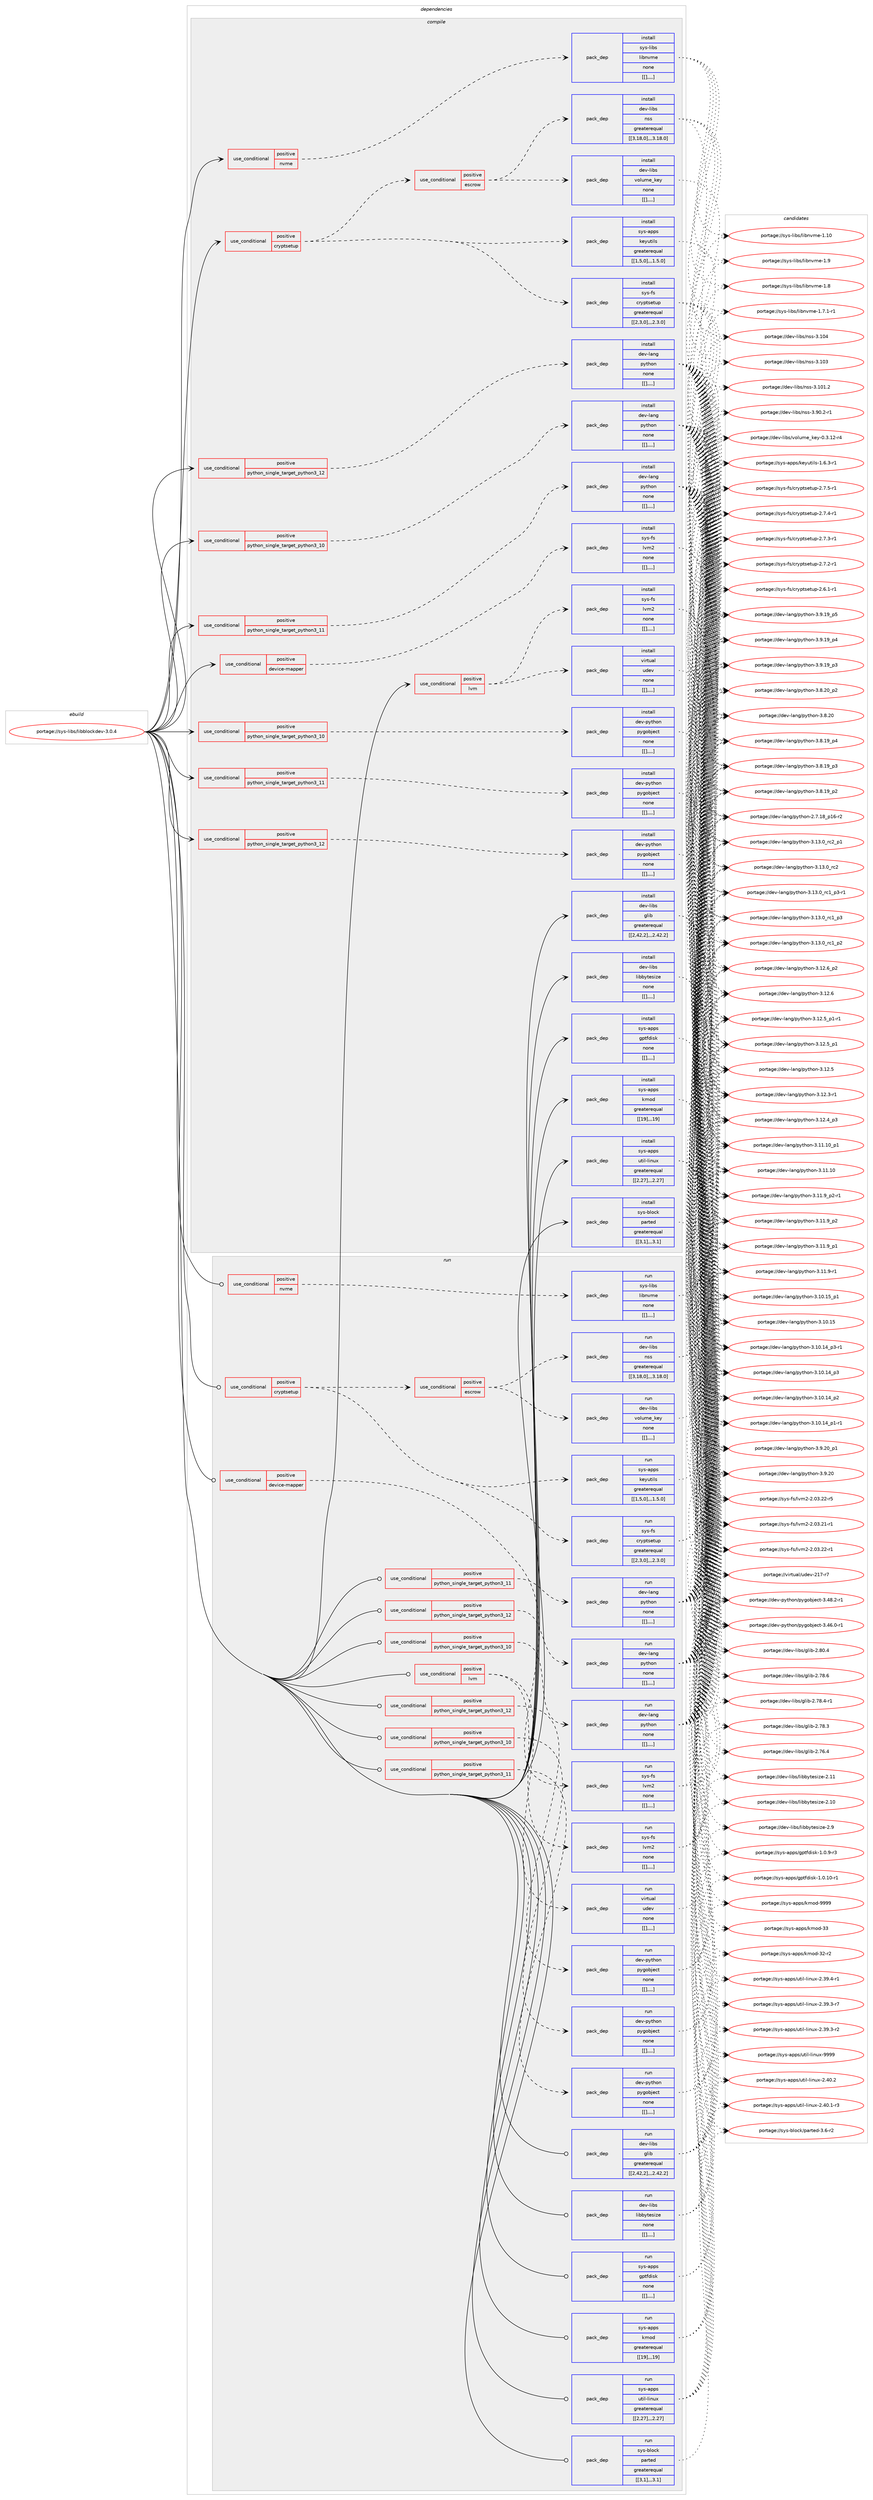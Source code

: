 digraph prolog {

# *************
# Graph options
# *************

newrank=true;
concentrate=true;
compound=true;
graph [rankdir=LR,fontname=Helvetica,fontsize=10,ranksep=1.5];#, ranksep=2.5, nodesep=0.2];
edge  [arrowhead=vee];
node  [fontname=Helvetica,fontsize=10];

# **********
# The ebuild
# **********

subgraph cluster_leftcol {
color=gray;
label=<<i>ebuild</i>>;
id [label="portage://sys-libs/libblockdev-3.0.4", color=red, width=4, href="../sys-libs/libblockdev-3.0.4.svg"];
}

# ****************
# The dependencies
# ****************

subgraph cluster_midcol {
color=gray;
label=<<i>dependencies</i>>;
subgraph cluster_compile {
fillcolor="#eeeeee";
style=filled;
label=<<i>compile</i>>;
subgraph cond9953 {
dependency26729 [label=<<TABLE BORDER="0" CELLBORDER="1" CELLSPACING="0" CELLPADDING="4"><TR><TD ROWSPAN="3" CELLPADDING="10">use_conditional</TD></TR><TR><TD>positive</TD></TR><TR><TD>cryptsetup</TD></TR></TABLE>>, shape=none, color=red];
subgraph cond9954 {
dependency26730 [label=<<TABLE BORDER="0" CELLBORDER="1" CELLSPACING="0" CELLPADDING="4"><TR><TD ROWSPAN="3" CELLPADDING="10">use_conditional</TD></TR><TR><TD>positive</TD></TR><TR><TD>escrow</TD></TR></TABLE>>, shape=none, color=red];
subgraph pack16698 {
dependency26731 [label=<<TABLE BORDER="0" CELLBORDER="1" CELLSPACING="0" CELLPADDING="4" WIDTH="220"><TR><TD ROWSPAN="6" CELLPADDING="30">pack_dep</TD></TR><TR><TD WIDTH="110">install</TD></TR><TR><TD>dev-libs</TD></TR><TR><TD>nss</TD></TR><TR><TD>greaterequal</TD></TR><TR><TD>[[3,18,0],,,3.18.0]</TD></TR></TABLE>>, shape=none, color=blue];
}
dependency26730:e -> dependency26731:w [weight=20,style="dashed",arrowhead="vee"];
subgraph pack16699 {
dependency26732 [label=<<TABLE BORDER="0" CELLBORDER="1" CELLSPACING="0" CELLPADDING="4" WIDTH="220"><TR><TD ROWSPAN="6" CELLPADDING="30">pack_dep</TD></TR><TR><TD WIDTH="110">install</TD></TR><TR><TD>dev-libs</TD></TR><TR><TD>volume_key</TD></TR><TR><TD>none</TD></TR><TR><TD>[[],,,,]</TD></TR></TABLE>>, shape=none, color=blue];
}
dependency26730:e -> dependency26732:w [weight=20,style="dashed",arrowhead="vee"];
}
dependency26729:e -> dependency26730:w [weight=20,style="dashed",arrowhead="vee"];
subgraph pack16700 {
dependency26733 [label=<<TABLE BORDER="0" CELLBORDER="1" CELLSPACING="0" CELLPADDING="4" WIDTH="220"><TR><TD ROWSPAN="6" CELLPADDING="30">pack_dep</TD></TR><TR><TD WIDTH="110">install</TD></TR><TR><TD>sys-apps</TD></TR><TR><TD>keyutils</TD></TR><TR><TD>greaterequal</TD></TR><TR><TD>[[1,5,0],,,1.5.0]</TD></TR></TABLE>>, shape=none, color=blue];
}
dependency26729:e -> dependency26733:w [weight=20,style="dashed",arrowhead="vee"];
subgraph pack16701 {
dependency26734 [label=<<TABLE BORDER="0" CELLBORDER="1" CELLSPACING="0" CELLPADDING="4" WIDTH="220"><TR><TD ROWSPAN="6" CELLPADDING="30">pack_dep</TD></TR><TR><TD WIDTH="110">install</TD></TR><TR><TD>sys-fs</TD></TR><TR><TD>cryptsetup</TD></TR><TR><TD>greaterequal</TD></TR><TR><TD>[[2,3,0],,,2.3.0]</TD></TR></TABLE>>, shape=none, color=blue];
}
dependency26729:e -> dependency26734:w [weight=20,style="dashed",arrowhead="vee"];
}
id:e -> dependency26729:w [weight=20,style="solid",arrowhead="vee"];
subgraph cond9955 {
dependency26735 [label=<<TABLE BORDER="0" CELLBORDER="1" CELLSPACING="0" CELLPADDING="4"><TR><TD ROWSPAN="3" CELLPADDING="10">use_conditional</TD></TR><TR><TD>positive</TD></TR><TR><TD>device-mapper</TD></TR></TABLE>>, shape=none, color=red];
subgraph pack16702 {
dependency26736 [label=<<TABLE BORDER="0" CELLBORDER="1" CELLSPACING="0" CELLPADDING="4" WIDTH="220"><TR><TD ROWSPAN="6" CELLPADDING="30">pack_dep</TD></TR><TR><TD WIDTH="110">install</TD></TR><TR><TD>sys-fs</TD></TR><TR><TD>lvm2</TD></TR><TR><TD>none</TD></TR><TR><TD>[[],,,,]</TD></TR></TABLE>>, shape=none, color=blue];
}
dependency26735:e -> dependency26736:w [weight=20,style="dashed",arrowhead="vee"];
}
id:e -> dependency26735:w [weight=20,style="solid",arrowhead="vee"];
subgraph cond9956 {
dependency26737 [label=<<TABLE BORDER="0" CELLBORDER="1" CELLSPACING="0" CELLPADDING="4"><TR><TD ROWSPAN="3" CELLPADDING="10">use_conditional</TD></TR><TR><TD>positive</TD></TR><TR><TD>lvm</TD></TR></TABLE>>, shape=none, color=red];
subgraph pack16703 {
dependency26738 [label=<<TABLE BORDER="0" CELLBORDER="1" CELLSPACING="0" CELLPADDING="4" WIDTH="220"><TR><TD ROWSPAN="6" CELLPADDING="30">pack_dep</TD></TR><TR><TD WIDTH="110">install</TD></TR><TR><TD>sys-fs</TD></TR><TR><TD>lvm2</TD></TR><TR><TD>none</TD></TR><TR><TD>[[],,,,]</TD></TR></TABLE>>, shape=none, color=blue];
}
dependency26737:e -> dependency26738:w [weight=20,style="dashed",arrowhead="vee"];
subgraph pack16704 {
dependency26739 [label=<<TABLE BORDER="0" CELLBORDER="1" CELLSPACING="0" CELLPADDING="4" WIDTH="220"><TR><TD ROWSPAN="6" CELLPADDING="30">pack_dep</TD></TR><TR><TD WIDTH="110">install</TD></TR><TR><TD>virtual</TD></TR><TR><TD>udev</TD></TR><TR><TD>none</TD></TR><TR><TD>[[],,,,]</TD></TR></TABLE>>, shape=none, color=blue];
}
dependency26737:e -> dependency26739:w [weight=20,style="dashed",arrowhead="vee"];
}
id:e -> dependency26737:w [weight=20,style="solid",arrowhead="vee"];
subgraph cond9957 {
dependency26740 [label=<<TABLE BORDER="0" CELLBORDER="1" CELLSPACING="0" CELLPADDING="4"><TR><TD ROWSPAN="3" CELLPADDING="10">use_conditional</TD></TR><TR><TD>positive</TD></TR><TR><TD>nvme</TD></TR></TABLE>>, shape=none, color=red];
subgraph pack16705 {
dependency26741 [label=<<TABLE BORDER="0" CELLBORDER="1" CELLSPACING="0" CELLPADDING="4" WIDTH="220"><TR><TD ROWSPAN="6" CELLPADDING="30">pack_dep</TD></TR><TR><TD WIDTH="110">install</TD></TR><TR><TD>sys-libs</TD></TR><TR><TD>libnvme</TD></TR><TR><TD>none</TD></TR><TR><TD>[[],,,,]</TD></TR></TABLE>>, shape=none, color=blue];
}
dependency26740:e -> dependency26741:w [weight=20,style="dashed",arrowhead="vee"];
}
id:e -> dependency26740:w [weight=20,style="solid",arrowhead="vee"];
subgraph cond9958 {
dependency26742 [label=<<TABLE BORDER="0" CELLBORDER="1" CELLSPACING="0" CELLPADDING="4"><TR><TD ROWSPAN="3" CELLPADDING="10">use_conditional</TD></TR><TR><TD>positive</TD></TR><TR><TD>python_single_target_python3_10</TD></TR></TABLE>>, shape=none, color=red];
subgraph pack16706 {
dependency26743 [label=<<TABLE BORDER="0" CELLBORDER="1" CELLSPACING="0" CELLPADDING="4" WIDTH="220"><TR><TD ROWSPAN="6" CELLPADDING="30">pack_dep</TD></TR><TR><TD WIDTH="110">install</TD></TR><TR><TD>dev-lang</TD></TR><TR><TD>python</TD></TR><TR><TD>none</TD></TR><TR><TD>[[],,,,]</TD></TR></TABLE>>, shape=none, color=blue];
}
dependency26742:e -> dependency26743:w [weight=20,style="dashed",arrowhead="vee"];
}
id:e -> dependency26742:w [weight=20,style="solid",arrowhead="vee"];
subgraph cond9959 {
dependency26744 [label=<<TABLE BORDER="0" CELLBORDER="1" CELLSPACING="0" CELLPADDING="4"><TR><TD ROWSPAN="3" CELLPADDING="10">use_conditional</TD></TR><TR><TD>positive</TD></TR><TR><TD>python_single_target_python3_10</TD></TR></TABLE>>, shape=none, color=red];
subgraph pack16707 {
dependency26745 [label=<<TABLE BORDER="0" CELLBORDER="1" CELLSPACING="0" CELLPADDING="4" WIDTH="220"><TR><TD ROWSPAN="6" CELLPADDING="30">pack_dep</TD></TR><TR><TD WIDTH="110">install</TD></TR><TR><TD>dev-python</TD></TR><TR><TD>pygobject</TD></TR><TR><TD>none</TD></TR><TR><TD>[[],,,,]</TD></TR></TABLE>>, shape=none, color=blue];
}
dependency26744:e -> dependency26745:w [weight=20,style="dashed",arrowhead="vee"];
}
id:e -> dependency26744:w [weight=20,style="solid",arrowhead="vee"];
subgraph cond9960 {
dependency26746 [label=<<TABLE BORDER="0" CELLBORDER="1" CELLSPACING="0" CELLPADDING="4"><TR><TD ROWSPAN="3" CELLPADDING="10">use_conditional</TD></TR><TR><TD>positive</TD></TR><TR><TD>python_single_target_python3_11</TD></TR></TABLE>>, shape=none, color=red];
subgraph pack16708 {
dependency26747 [label=<<TABLE BORDER="0" CELLBORDER="1" CELLSPACING="0" CELLPADDING="4" WIDTH="220"><TR><TD ROWSPAN="6" CELLPADDING="30">pack_dep</TD></TR><TR><TD WIDTH="110">install</TD></TR><TR><TD>dev-lang</TD></TR><TR><TD>python</TD></TR><TR><TD>none</TD></TR><TR><TD>[[],,,,]</TD></TR></TABLE>>, shape=none, color=blue];
}
dependency26746:e -> dependency26747:w [weight=20,style="dashed",arrowhead="vee"];
}
id:e -> dependency26746:w [weight=20,style="solid",arrowhead="vee"];
subgraph cond9961 {
dependency26748 [label=<<TABLE BORDER="0" CELLBORDER="1" CELLSPACING="0" CELLPADDING="4"><TR><TD ROWSPAN="3" CELLPADDING="10">use_conditional</TD></TR><TR><TD>positive</TD></TR><TR><TD>python_single_target_python3_11</TD></TR></TABLE>>, shape=none, color=red];
subgraph pack16709 {
dependency26749 [label=<<TABLE BORDER="0" CELLBORDER="1" CELLSPACING="0" CELLPADDING="4" WIDTH="220"><TR><TD ROWSPAN="6" CELLPADDING="30">pack_dep</TD></TR><TR><TD WIDTH="110">install</TD></TR><TR><TD>dev-python</TD></TR><TR><TD>pygobject</TD></TR><TR><TD>none</TD></TR><TR><TD>[[],,,,]</TD></TR></TABLE>>, shape=none, color=blue];
}
dependency26748:e -> dependency26749:w [weight=20,style="dashed",arrowhead="vee"];
}
id:e -> dependency26748:w [weight=20,style="solid",arrowhead="vee"];
subgraph cond9962 {
dependency26750 [label=<<TABLE BORDER="0" CELLBORDER="1" CELLSPACING="0" CELLPADDING="4"><TR><TD ROWSPAN="3" CELLPADDING="10">use_conditional</TD></TR><TR><TD>positive</TD></TR><TR><TD>python_single_target_python3_12</TD></TR></TABLE>>, shape=none, color=red];
subgraph pack16710 {
dependency26751 [label=<<TABLE BORDER="0" CELLBORDER="1" CELLSPACING="0" CELLPADDING="4" WIDTH="220"><TR><TD ROWSPAN="6" CELLPADDING="30">pack_dep</TD></TR><TR><TD WIDTH="110">install</TD></TR><TR><TD>dev-lang</TD></TR><TR><TD>python</TD></TR><TR><TD>none</TD></TR><TR><TD>[[],,,,]</TD></TR></TABLE>>, shape=none, color=blue];
}
dependency26750:e -> dependency26751:w [weight=20,style="dashed",arrowhead="vee"];
}
id:e -> dependency26750:w [weight=20,style="solid",arrowhead="vee"];
subgraph cond9963 {
dependency26752 [label=<<TABLE BORDER="0" CELLBORDER="1" CELLSPACING="0" CELLPADDING="4"><TR><TD ROWSPAN="3" CELLPADDING="10">use_conditional</TD></TR><TR><TD>positive</TD></TR><TR><TD>python_single_target_python3_12</TD></TR></TABLE>>, shape=none, color=red];
subgraph pack16711 {
dependency26753 [label=<<TABLE BORDER="0" CELLBORDER="1" CELLSPACING="0" CELLPADDING="4" WIDTH="220"><TR><TD ROWSPAN="6" CELLPADDING="30">pack_dep</TD></TR><TR><TD WIDTH="110">install</TD></TR><TR><TD>dev-python</TD></TR><TR><TD>pygobject</TD></TR><TR><TD>none</TD></TR><TR><TD>[[],,,,]</TD></TR></TABLE>>, shape=none, color=blue];
}
dependency26752:e -> dependency26753:w [weight=20,style="dashed",arrowhead="vee"];
}
id:e -> dependency26752:w [weight=20,style="solid",arrowhead="vee"];
subgraph pack16712 {
dependency26754 [label=<<TABLE BORDER="0" CELLBORDER="1" CELLSPACING="0" CELLPADDING="4" WIDTH="220"><TR><TD ROWSPAN="6" CELLPADDING="30">pack_dep</TD></TR><TR><TD WIDTH="110">install</TD></TR><TR><TD>dev-libs</TD></TR><TR><TD>glib</TD></TR><TR><TD>greaterequal</TD></TR><TR><TD>[[2,42,2],,,2.42.2]</TD></TR></TABLE>>, shape=none, color=blue];
}
id:e -> dependency26754:w [weight=20,style="solid",arrowhead="vee"];
subgraph pack16713 {
dependency26755 [label=<<TABLE BORDER="0" CELLBORDER="1" CELLSPACING="0" CELLPADDING="4" WIDTH="220"><TR><TD ROWSPAN="6" CELLPADDING="30">pack_dep</TD></TR><TR><TD WIDTH="110">install</TD></TR><TR><TD>dev-libs</TD></TR><TR><TD>libbytesize</TD></TR><TR><TD>none</TD></TR><TR><TD>[[],,,,]</TD></TR></TABLE>>, shape=none, color=blue];
}
id:e -> dependency26755:w [weight=20,style="solid",arrowhead="vee"];
subgraph pack16714 {
dependency26756 [label=<<TABLE BORDER="0" CELLBORDER="1" CELLSPACING="0" CELLPADDING="4" WIDTH="220"><TR><TD ROWSPAN="6" CELLPADDING="30">pack_dep</TD></TR><TR><TD WIDTH="110">install</TD></TR><TR><TD>sys-apps</TD></TR><TR><TD>gptfdisk</TD></TR><TR><TD>none</TD></TR><TR><TD>[[],,,,]</TD></TR></TABLE>>, shape=none, color=blue];
}
id:e -> dependency26756:w [weight=20,style="solid",arrowhead="vee"];
subgraph pack16715 {
dependency26757 [label=<<TABLE BORDER="0" CELLBORDER="1" CELLSPACING="0" CELLPADDING="4" WIDTH="220"><TR><TD ROWSPAN="6" CELLPADDING="30">pack_dep</TD></TR><TR><TD WIDTH="110">install</TD></TR><TR><TD>sys-apps</TD></TR><TR><TD>kmod</TD></TR><TR><TD>greaterequal</TD></TR><TR><TD>[[19],,,19]</TD></TR></TABLE>>, shape=none, color=blue];
}
id:e -> dependency26757:w [weight=20,style="solid",arrowhead="vee"];
subgraph pack16716 {
dependency26758 [label=<<TABLE BORDER="0" CELLBORDER="1" CELLSPACING="0" CELLPADDING="4" WIDTH="220"><TR><TD ROWSPAN="6" CELLPADDING="30">pack_dep</TD></TR><TR><TD WIDTH="110">install</TD></TR><TR><TD>sys-apps</TD></TR><TR><TD>util-linux</TD></TR><TR><TD>greaterequal</TD></TR><TR><TD>[[2,27],,,2.27]</TD></TR></TABLE>>, shape=none, color=blue];
}
id:e -> dependency26758:w [weight=20,style="solid",arrowhead="vee"];
subgraph pack16717 {
dependency26759 [label=<<TABLE BORDER="0" CELLBORDER="1" CELLSPACING="0" CELLPADDING="4" WIDTH="220"><TR><TD ROWSPAN="6" CELLPADDING="30">pack_dep</TD></TR><TR><TD WIDTH="110">install</TD></TR><TR><TD>sys-block</TD></TR><TR><TD>parted</TD></TR><TR><TD>greaterequal</TD></TR><TR><TD>[[3,1],,,3.1]</TD></TR></TABLE>>, shape=none, color=blue];
}
id:e -> dependency26759:w [weight=20,style="solid",arrowhead="vee"];
}
subgraph cluster_compileandrun {
fillcolor="#eeeeee";
style=filled;
label=<<i>compile and run</i>>;
}
subgraph cluster_run {
fillcolor="#eeeeee";
style=filled;
label=<<i>run</i>>;
subgraph cond9964 {
dependency26760 [label=<<TABLE BORDER="0" CELLBORDER="1" CELLSPACING="0" CELLPADDING="4"><TR><TD ROWSPAN="3" CELLPADDING="10">use_conditional</TD></TR><TR><TD>positive</TD></TR><TR><TD>cryptsetup</TD></TR></TABLE>>, shape=none, color=red];
subgraph cond9965 {
dependency26761 [label=<<TABLE BORDER="0" CELLBORDER="1" CELLSPACING="0" CELLPADDING="4"><TR><TD ROWSPAN="3" CELLPADDING="10">use_conditional</TD></TR><TR><TD>positive</TD></TR><TR><TD>escrow</TD></TR></TABLE>>, shape=none, color=red];
subgraph pack16718 {
dependency26762 [label=<<TABLE BORDER="0" CELLBORDER="1" CELLSPACING="0" CELLPADDING="4" WIDTH="220"><TR><TD ROWSPAN="6" CELLPADDING="30">pack_dep</TD></TR><TR><TD WIDTH="110">run</TD></TR><TR><TD>dev-libs</TD></TR><TR><TD>nss</TD></TR><TR><TD>greaterequal</TD></TR><TR><TD>[[3,18,0],,,3.18.0]</TD></TR></TABLE>>, shape=none, color=blue];
}
dependency26761:e -> dependency26762:w [weight=20,style="dashed",arrowhead="vee"];
subgraph pack16719 {
dependency26763 [label=<<TABLE BORDER="0" CELLBORDER="1" CELLSPACING="0" CELLPADDING="4" WIDTH="220"><TR><TD ROWSPAN="6" CELLPADDING="30">pack_dep</TD></TR><TR><TD WIDTH="110">run</TD></TR><TR><TD>dev-libs</TD></TR><TR><TD>volume_key</TD></TR><TR><TD>none</TD></TR><TR><TD>[[],,,,]</TD></TR></TABLE>>, shape=none, color=blue];
}
dependency26761:e -> dependency26763:w [weight=20,style="dashed",arrowhead="vee"];
}
dependency26760:e -> dependency26761:w [weight=20,style="dashed",arrowhead="vee"];
subgraph pack16720 {
dependency26764 [label=<<TABLE BORDER="0" CELLBORDER="1" CELLSPACING="0" CELLPADDING="4" WIDTH="220"><TR><TD ROWSPAN="6" CELLPADDING="30">pack_dep</TD></TR><TR><TD WIDTH="110">run</TD></TR><TR><TD>sys-apps</TD></TR><TR><TD>keyutils</TD></TR><TR><TD>greaterequal</TD></TR><TR><TD>[[1,5,0],,,1.5.0]</TD></TR></TABLE>>, shape=none, color=blue];
}
dependency26760:e -> dependency26764:w [weight=20,style="dashed",arrowhead="vee"];
subgraph pack16721 {
dependency26765 [label=<<TABLE BORDER="0" CELLBORDER="1" CELLSPACING="0" CELLPADDING="4" WIDTH="220"><TR><TD ROWSPAN="6" CELLPADDING="30">pack_dep</TD></TR><TR><TD WIDTH="110">run</TD></TR><TR><TD>sys-fs</TD></TR><TR><TD>cryptsetup</TD></TR><TR><TD>greaterequal</TD></TR><TR><TD>[[2,3,0],,,2.3.0]</TD></TR></TABLE>>, shape=none, color=blue];
}
dependency26760:e -> dependency26765:w [weight=20,style="dashed",arrowhead="vee"];
}
id:e -> dependency26760:w [weight=20,style="solid",arrowhead="odot"];
subgraph cond9966 {
dependency26766 [label=<<TABLE BORDER="0" CELLBORDER="1" CELLSPACING="0" CELLPADDING="4"><TR><TD ROWSPAN="3" CELLPADDING="10">use_conditional</TD></TR><TR><TD>positive</TD></TR><TR><TD>device-mapper</TD></TR></TABLE>>, shape=none, color=red];
subgraph pack16722 {
dependency26767 [label=<<TABLE BORDER="0" CELLBORDER="1" CELLSPACING="0" CELLPADDING="4" WIDTH="220"><TR><TD ROWSPAN="6" CELLPADDING="30">pack_dep</TD></TR><TR><TD WIDTH="110">run</TD></TR><TR><TD>sys-fs</TD></TR><TR><TD>lvm2</TD></TR><TR><TD>none</TD></TR><TR><TD>[[],,,,]</TD></TR></TABLE>>, shape=none, color=blue];
}
dependency26766:e -> dependency26767:w [weight=20,style="dashed",arrowhead="vee"];
}
id:e -> dependency26766:w [weight=20,style="solid",arrowhead="odot"];
subgraph cond9967 {
dependency26768 [label=<<TABLE BORDER="0" CELLBORDER="1" CELLSPACING="0" CELLPADDING="4"><TR><TD ROWSPAN="3" CELLPADDING="10">use_conditional</TD></TR><TR><TD>positive</TD></TR><TR><TD>lvm</TD></TR></TABLE>>, shape=none, color=red];
subgraph pack16723 {
dependency26769 [label=<<TABLE BORDER="0" CELLBORDER="1" CELLSPACING="0" CELLPADDING="4" WIDTH="220"><TR><TD ROWSPAN="6" CELLPADDING="30">pack_dep</TD></TR><TR><TD WIDTH="110">run</TD></TR><TR><TD>sys-fs</TD></TR><TR><TD>lvm2</TD></TR><TR><TD>none</TD></TR><TR><TD>[[],,,,]</TD></TR></TABLE>>, shape=none, color=blue];
}
dependency26768:e -> dependency26769:w [weight=20,style="dashed",arrowhead="vee"];
subgraph pack16724 {
dependency26770 [label=<<TABLE BORDER="0" CELLBORDER="1" CELLSPACING="0" CELLPADDING="4" WIDTH="220"><TR><TD ROWSPAN="6" CELLPADDING="30">pack_dep</TD></TR><TR><TD WIDTH="110">run</TD></TR><TR><TD>virtual</TD></TR><TR><TD>udev</TD></TR><TR><TD>none</TD></TR><TR><TD>[[],,,,]</TD></TR></TABLE>>, shape=none, color=blue];
}
dependency26768:e -> dependency26770:w [weight=20,style="dashed",arrowhead="vee"];
}
id:e -> dependency26768:w [weight=20,style="solid",arrowhead="odot"];
subgraph cond9968 {
dependency26771 [label=<<TABLE BORDER="0" CELLBORDER="1" CELLSPACING="0" CELLPADDING="4"><TR><TD ROWSPAN="3" CELLPADDING="10">use_conditional</TD></TR><TR><TD>positive</TD></TR><TR><TD>nvme</TD></TR></TABLE>>, shape=none, color=red];
subgraph pack16725 {
dependency26772 [label=<<TABLE BORDER="0" CELLBORDER="1" CELLSPACING="0" CELLPADDING="4" WIDTH="220"><TR><TD ROWSPAN="6" CELLPADDING="30">pack_dep</TD></TR><TR><TD WIDTH="110">run</TD></TR><TR><TD>sys-libs</TD></TR><TR><TD>libnvme</TD></TR><TR><TD>none</TD></TR><TR><TD>[[],,,,]</TD></TR></TABLE>>, shape=none, color=blue];
}
dependency26771:e -> dependency26772:w [weight=20,style="dashed",arrowhead="vee"];
}
id:e -> dependency26771:w [weight=20,style="solid",arrowhead="odot"];
subgraph cond9969 {
dependency26773 [label=<<TABLE BORDER="0" CELLBORDER="1" CELLSPACING="0" CELLPADDING="4"><TR><TD ROWSPAN="3" CELLPADDING="10">use_conditional</TD></TR><TR><TD>positive</TD></TR><TR><TD>python_single_target_python3_10</TD></TR></TABLE>>, shape=none, color=red];
subgraph pack16726 {
dependency26774 [label=<<TABLE BORDER="0" CELLBORDER="1" CELLSPACING="0" CELLPADDING="4" WIDTH="220"><TR><TD ROWSPAN="6" CELLPADDING="30">pack_dep</TD></TR><TR><TD WIDTH="110">run</TD></TR><TR><TD>dev-lang</TD></TR><TR><TD>python</TD></TR><TR><TD>none</TD></TR><TR><TD>[[],,,,]</TD></TR></TABLE>>, shape=none, color=blue];
}
dependency26773:e -> dependency26774:w [weight=20,style="dashed",arrowhead="vee"];
}
id:e -> dependency26773:w [weight=20,style="solid",arrowhead="odot"];
subgraph cond9970 {
dependency26775 [label=<<TABLE BORDER="0" CELLBORDER="1" CELLSPACING="0" CELLPADDING="4"><TR><TD ROWSPAN="3" CELLPADDING="10">use_conditional</TD></TR><TR><TD>positive</TD></TR><TR><TD>python_single_target_python3_10</TD></TR></TABLE>>, shape=none, color=red];
subgraph pack16727 {
dependency26776 [label=<<TABLE BORDER="0" CELLBORDER="1" CELLSPACING="0" CELLPADDING="4" WIDTH="220"><TR><TD ROWSPAN="6" CELLPADDING="30">pack_dep</TD></TR><TR><TD WIDTH="110">run</TD></TR><TR><TD>dev-python</TD></TR><TR><TD>pygobject</TD></TR><TR><TD>none</TD></TR><TR><TD>[[],,,,]</TD></TR></TABLE>>, shape=none, color=blue];
}
dependency26775:e -> dependency26776:w [weight=20,style="dashed",arrowhead="vee"];
}
id:e -> dependency26775:w [weight=20,style="solid",arrowhead="odot"];
subgraph cond9971 {
dependency26777 [label=<<TABLE BORDER="0" CELLBORDER="1" CELLSPACING="0" CELLPADDING="4"><TR><TD ROWSPAN="3" CELLPADDING="10">use_conditional</TD></TR><TR><TD>positive</TD></TR><TR><TD>python_single_target_python3_11</TD></TR></TABLE>>, shape=none, color=red];
subgraph pack16728 {
dependency26778 [label=<<TABLE BORDER="0" CELLBORDER="1" CELLSPACING="0" CELLPADDING="4" WIDTH="220"><TR><TD ROWSPAN="6" CELLPADDING="30">pack_dep</TD></TR><TR><TD WIDTH="110">run</TD></TR><TR><TD>dev-lang</TD></TR><TR><TD>python</TD></TR><TR><TD>none</TD></TR><TR><TD>[[],,,,]</TD></TR></TABLE>>, shape=none, color=blue];
}
dependency26777:e -> dependency26778:w [weight=20,style="dashed",arrowhead="vee"];
}
id:e -> dependency26777:w [weight=20,style="solid",arrowhead="odot"];
subgraph cond9972 {
dependency26779 [label=<<TABLE BORDER="0" CELLBORDER="1" CELLSPACING="0" CELLPADDING="4"><TR><TD ROWSPAN="3" CELLPADDING="10">use_conditional</TD></TR><TR><TD>positive</TD></TR><TR><TD>python_single_target_python3_11</TD></TR></TABLE>>, shape=none, color=red];
subgraph pack16729 {
dependency26780 [label=<<TABLE BORDER="0" CELLBORDER="1" CELLSPACING="0" CELLPADDING="4" WIDTH="220"><TR><TD ROWSPAN="6" CELLPADDING="30">pack_dep</TD></TR><TR><TD WIDTH="110">run</TD></TR><TR><TD>dev-python</TD></TR><TR><TD>pygobject</TD></TR><TR><TD>none</TD></TR><TR><TD>[[],,,,]</TD></TR></TABLE>>, shape=none, color=blue];
}
dependency26779:e -> dependency26780:w [weight=20,style="dashed",arrowhead="vee"];
}
id:e -> dependency26779:w [weight=20,style="solid",arrowhead="odot"];
subgraph cond9973 {
dependency26781 [label=<<TABLE BORDER="0" CELLBORDER="1" CELLSPACING="0" CELLPADDING="4"><TR><TD ROWSPAN="3" CELLPADDING="10">use_conditional</TD></TR><TR><TD>positive</TD></TR><TR><TD>python_single_target_python3_12</TD></TR></TABLE>>, shape=none, color=red];
subgraph pack16730 {
dependency26782 [label=<<TABLE BORDER="0" CELLBORDER="1" CELLSPACING="0" CELLPADDING="4" WIDTH="220"><TR><TD ROWSPAN="6" CELLPADDING="30">pack_dep</TD></TR><TR><TD WIDTH="110">run</TD></TR><TR><TD>dev-lang</TD></TR><TR><TD>python</TD></TR><TR><TD>none</TD></TR><TR><TD>[[],,,,]</TD></TR></TABLE>>, shape=none, color=blue];
}
dependency26781:e -> dependency26782:w [weight=20,style="dashed",arrowhead="vee"];
}
id:e -> dependency26781:w [weight=20,style="solid",arrowhead="odot"];
subgraph cond9974 {
dependency26783 [label=<<TABLE BORDER="0" CELLBORDER="1" CELLSPACING="0" CELLPADDING="4"><TR><TD ROWSPAN="3" CELLPADDING="10">use_conditional</TD></TR><TR><TD>positive</TD></TR><TR><TD>python_single_target_python3_12</TD></TR></TABLE>>, shape=none, color=red];
subgraph pack16731 {
dependency26784 [label=<<TABLE BORDER="0" CELLBORDER="1" CELLSPACING="0" CELLPADDING="4" WIDTH="220"><TR><TD ROWSPAN="6" CELLPADDING="30">pack_dep</TD></TR><TR><TD WIDTH="110">run</TD></TR><TR><TD>dev-python</TD></TR><TR><TD>pygobject</TD></TR><TR><TD>none</TD></TR><TR><TD>[[],,,,]</TD></TR></TABLE>>, shape=none, color=blue];
}
dependency26783:e -> dependency26784:w [weight=20,style="dashed",arrowhead="vee"];
}
id:e -> dependency26783:w [weight=20,style="solid",arrowhead="odot"];
subgraph pack16732 {
dependency26785 [label=<<TABLE BORDER="0" CELLBORDER="1" CELLSPACING="0" CELLPADDING="4" WIDTH="220"><TR><TD ROWSPAN="6" CELLPADDING="30">pack_dep</TD></TR><TR><TD WIDTH="110">run</TD></TR><TR><TD>dev-libs</TD></TR><TR><TD>glib</TD></TR><TR><TD>greaterequal</TD></TR><TR><TD>[[2,42,2],,,2.42.2]</TD></TR></TABLE>>, shape=none, color=blue];
}
id:e -> dependency26785:w [weight=20,style="solid",arrowhead="odot"];
subgraph pack16733 {
dependency26786 [label=<<TABLE BORDER="0" CELLBORDER="1" CELLSPACING="0" CELLPADDING="4" WIDTH="220"><TR><TD ROWSPAN="6" CELLPADDING="30">pack_dep</TD></TR><TR><TD WIDTH="110">run</TD></TR><TR><TD>dev-libs</TD></TR><TR><TD>libbytesize</TD></TR><TR><TD>none</TD></TR><TR><TD>[[],,,,]</TD></TR></TABLE>>, shape=none, color=blue];
}
id:e -> dependency26786:w [weight=20,style="solid",arrowhead="odot"];
subgraph pack16734 {
dependency26787 [label=<<TABLE BORDER="0" CELLBORDER="1" CELLSPACING="0" CELLPADDING="4" WIDTH="220"><TR><TD ROWSPAN="6" CELLPADDING="30">pack_dep</TD></TR><TR><TD WIDTH="110">run</TD></TR><TR><TD>sys-apps</TD></TR><TR><TD>gptfdisk</TD></TR><TR><TD>none</TD></TR><TR><TD>[[],,,,]</TD></TR></TABLE>>, shape=none, color=blue];
}
id:e -> dependency26787:w [weight=20,style="solid",arrowhead="odot"];
subgraph pack16735 {
dependency26788 [label=<<TABLE BORDER="0" CELLBORDER="1" CELLSPACING="0" CELLPADDING="4" WIDTH="220"><TR><TD ROWSPAN="6" CELLPADDING="30">pack_dep</TD></TR><TR><TD WIDTH="110">run</TD></TR><TR><TD>sys-apps</TD></TR><TR><TD>kmod</TD></TR><TR><TD>greaterequal</TD></TR><TR><TD>[[19],,,19]</TD></TR></TABLE>>, shape=none, color=blue];
}
id:e -> dependency26788:w [weight=20,style="solid",arrowhead="odot"];
subgraph pack16736 {
dependency26789 [label=<<TABLE BORDER="0" CELLBORDER="1" CELLSPACING="0" CELLPADDING="4" WIDTH="220"><TR><TD ROWSPAN="6" CELLPADDING="30">pack_dep</TD></TR><TR><TD WIDTH="110">run</TD></TR><TR><TD>sys-apps</TD></TR><TR><TD>util-linux</TD></TR><TR><TD>greaterequal</TD></TR><TR><TD>[[2,27],,,2.27]</TD></TR></TABLE>>, shape=none, color=blue];
}
id:e -> dependency26789:w [weight=20,style="solid",arrowhead="odot"];
subgraph pack16737 {
dependency26790 [label=<<TABLE BORDER="0" CELLBORDER="1" CELLSPACING="0" CELLPADDING="4" WIDTH="220"><TR><TD ROWSPAN="6" CELLPADDING="30">pack_dep</TD></TR><TR><TD WIDTH="110">run</TD></TR><TR><TD>sys-block</TD></TR><TR><TD>parted</TD></TR><TR><TD>greaterequal</TD></TR><TR><TD>[[3,1],,,3.1]</TD></TR></TABLE>>, shape=none, color=blue];
}
id:e -> dependency26790:w [weight=20,style="solid",arrowhead="odot"];
}
}

# **************
# The candidates
# **************

subgraph cluster_choices {
rank=same;
color=gray;
label=<<i>candidates</i>>;

subgraph choice16698 {
color=black;
nodesep=1;
choice100101118451081059811547110115115455146494852 [label="portage://dev-libs/nss-3.104", color=red, width=4,href="../dev-libs/nss-3.104.svg"];
choice100101118451081059811547110115115455146494851 [label="portage://dev-libs/nss-3.103", color=red, width=4,href="../dev-libs/nss-3.103.svg"];
choice1001011184510810598115471101151154551464948494650 [label="portage://dev-libs/nss-3.101.2", color=red, width=4,href="../dev-libs/nss-3.101.2.svg"];
choice100101118451081059811547110115115455146574846504511449 [label="portage://dev-libs/nss-3.90.2-r1", color=red, width=4,href="../dev-libs/nss-3.90.2-r1.svg"];
dependency26731:e -> choice100101118451081059811547110115115455146494852:w [style=dotted,weight="100"];
dependency26731:e -> choice100101118451081059811547110115115455146494851:w [style=dotted,weight="100"];
dependency26731:e -> choice1001011184510810598115471101151154551464948494650:w [style=dotted,weight="100"];
dependency26731:e -> choice100101118451081059811547110115115455146574846504511449:w [style=dotted,weight="100"];
}
subgraph choice16699 {
color=black;
nodesep=1;
choice10010111845108105981154711811110811710910195107101121454846514649504511452 [label="portage://dev-libs/volume_key-0.3.12-r4", color=red, width=4,href="../dev-libs/volume_key-0.3.12-r4.svg"];
dependency26732:e -> choice10010111845108105981154711811110811710910195107101121454846514649504511452:w [style=dotted,weight="100"];
}
subgraph choice16700 {
color=black;
nodesep=1;
choice1151211154597112112115471071011211171161051081154549465446514511449 [label="portage://sys-apps/keyutils-1.6.3-r1", color=red, width=4,href="../sys-apps/keyutils-1.6.3-r1.svg"];
dependency26733:e -> choice1151211154597112112115471071011211171161051081154549465446514511449:w [style=dotted,weight="100"];
}
subgraph choice16701 {
color=black;
nodesep=1;
choice1151211154510211547991141211121161151011161171124550465546534511449 [label="portage://sys-fs/cryptsetup-2.7.5-r1", color=red, width=4,href="../sys-fs/cryptsetup-2.7.5-r1.svg"];
choice1151211154510211547991141211121161151011161171124550465546524511449 [label="portage://sys-fs/cryptsetup-2.7.4-r1", color=red, width=4,href="../sys-fs/cryptsetup-2.7.4-r1.svg"];
choice1151211154510211547991141211121161151011161171124550465546514511449 [label="portage://sys-fs/cryptsetup-2.7.3-r1", color=red, width=4,href="../sys-fs/cryptsetup-2.7.3-r1.svg"];
choice1151211154510211547991141211121161151011161171124550465546504511449 [label="portage://sys-fs/cryptsetup-2.7.2-r1", color=red, width=4,href="../sys-fs/cryptsetup-2.7.2-r1.svg"];
choice1151211154510211547991141211121161151011161171124550465446494511449 [label="portage://sys-fs/cryptsetup-2.6.1-r1", color=red, width=4,href="../sys-fs/cryptsetup-2.6.1-r1.svg"];
dependency26734:e -> choice1151211154510211547991141211121161151011161171124550465546534511449:w [style=dotted,weight="100"];
dependency26734:e -> choice1151211154510211547991141211121161151011161171124550465546524511449:w [style=dotted,weight="100"];
dependency26734:e -> choice1151211154510211547991141211121161151011161171124550465546514511449:w [style=dotted,weight="100"];
dependency26734:e -> choice1151211154510211547991141211121161151011161171124550465546504511449:w [style=dotted,weight="100"];
dependency26734:e -> choice1151211154510211547991141211121161151011161171124550465446494511449:w [style=dotted,weight="100"];
}
subgraph choice16702 {
color=black;
nodesep=1;
choice11512111545102115471081181095045504648514650504511453 [label="portage://sys-fs/lvm2-2.03.22-r5", color=red, width=4,href="../sys-fs/lvm2-2.03.22-r5.svg"];
choice11512111545102115471081181095045504648514650504511449 [label="portage://sys-fs/lvm2-2.03.22-r1", color=red, width=4,href="../sys-fs/lvm2-2.03.22-r1.svg"];
choice11512111545102115471081181095045504648514650494511449 [label="portage://sys-fs/lvm2-2.03.21-r1", color=red, width=4,href="../sys-fs/lvm2-2.03.21-r1.svg"];
dependency26736:e -> choice11512111545102115471081181095045504648514650504511453:w [style=dotted,weight="100"];
dependency26736:e -> choice11512111545102115471081181095045504648514650504511449:w [style=dotted,weight="100"];
dependency26736:e -> choice11512111545102115471081181095045504648514650494511449:w [style=dotted,weight="100"];
}
subgraph choice16703 {
color=black;
nodesep=1;
choice11512111545102115471081181095045504648514650504511453 [label="portage://sys-fs/lvm2-2.03.22-r5", color=red, width=4,href="../sys-fs/lvm2-2.03.22-r5.svg"];
choice11512111545102115471081181095045504648514650504511449 [label="portage://sys-fs/lvm2-2.03.22-r1", color=red, width=4,href="../sys-fs/lvm2-2.03.22-r1.svg"];
choice11512111545102115471081181095045504648514650494511449 [label="portage://sys-fs/lvm2-2.03.21-r1", color=red, width=4,href="../sys-fs/lvm2-2.03.21-r1.svg"];
dependency26738:e -> choice11512111545102115471081181095045504648514650504511453:w [style=dotted,weight="100"];
dependency26738:e -> choice11512111545102115471081181095045504648514650504511449:w [style=dotted,weight="100"];
dependency26738:e -> choice11512111545102115471081181095045504648514650494511449:w [style=dotted,weight="100"];
}
subgraph choice16704 {
color=black;
nodesep=1;
choice1181051141161179710847117100101118455049554511455 [label="portage://virtual/udev-217-r7", color=red, width=4,href="../virtual/udev-217-r7.svg"];
dependency26739:e -> choice1181051141161179710847117100101118455049554511455:w [style=dotted,weight="100"];
}
subgraph choice16705 {
color=black;
nodesep=1;
choice115121115451081059811547108105981101181091014549464948 [label="portage://sys-libs/libnvme-1.10", color=red, width=4,href="../sys-libs/libnvme-1.10.svg"];
choice1151211154510810598115471081059811011810910145494657 [label="portage://sys-libs/libnvme-1.9", color=red, width=4,href="../sys-libs/libnvme-1.9.svg"];
choice1151211154510810598115471081059811011810910145494656 [label="portage://sys-libs/libnvme-1.8", color=red, width=4,href="../sys-libs/libnvme-1.8.svg"];
choice115121115451081059811547108105981101181091014549465546494511449 [label="portage://sys-libs/libnvme-1.7.1-r1", color=red, width=4,href="../sys-libs/libnvme-1.7.1-r1.svg"];
dependency26741:e -> choice115121115451081059811547108105981101181091014549464948:w [style=dotted,weight="100"];
dependency26741:e -> choice1151211154510810598115471081059811011810910145494657:w [style=dotted,weight="100"];
dependency26741:e -> choice1151211154510810598115471081059811011810910145494656:w [style=dotted,weight="100"];
dependency26741:e -> choice115121115451081059811547108105981101181091014549465546494511449:w [style=dotted,weight="100"];
}
subgraph choice16706 {
color=black;
nodesep=1;
choice100101118451089711010347112121116104111110455146495146489511499509511249 [label="portage://dev-lang/python-3.13.0_rc2_p1", color=red, width=4,href="../dev-lang/python-3.13.0_rc2_p1.svg"];
choice10010111845108971101034711212111610411111045514649514648951149950 [label="portage://dev-lang/python-3.13.0_rc2", color=red, width=4,href="../dev-lang/python-3.13.0_rc2.svg"];
choice1001011184510897110103471121211161041111104551464951464895114994995112514511449 [label="portage://dev-lang/python-3.13.0_rc1_p3-r1", color=red, width=4,href="../dev-lang/python-3.13.0_rc1_p3-r1.svg"];
choice100101118451089711010347112121116104111110455146495146489511499499511251 [label="portage://dev-lang/python-3.13.0_rc1_p3", color=red, width=4,href="../dev-lang/python-3.13.0_rc1_p3.svg"];
choice100101118451089711010347112121116104111110455146495146489511499499511250 [label="portage://dev-lang/python-3.13.0_rc1_p2", color=red, width=4,href="../dev-lang/python-3.13.0_rc1_p2.svg"];
choice100101118451089711010347112121116104111110455146495046549511250 [label="portage://dev-lang/python-3.12.6_p2", color=red, width=4,href="../dev-lang/python-3.12.6_p2.svg"];
choice10010111845108971101034711212111610411111045514649504654 [label="portage://dev-lang/python-3.12.6", color=red, width=4,href="../dev-lang/python-3.12.6.svg"];
choice1001011184510897110103471121211161041111104551464950465395112494511449 [label="portage://dev-lang/python-3.12.5_p1-r1", color=red, width=4,href="../dev-lang/python-3.12.5_p1-r1.svg"];
choice100101118451089711010347112121116104111110455146495046539511249 [label="portage://dev-lang/python-3.12.5_p1", color=red, width=4,href="../dev-lang/python-3.12.5_p1.svg"];
choice10010111845108971101034711212111610411111045514649504653 [label="portage://dev-lang/python-3.12.5", color=red, width=4,href="../dev-lang/python-3.12.5.svg"];
choice100101118451089711010347112121116104111110455146495046529511251 [label="portage://dev-lang/python-3.12.4_p3", color=red, width=4,href="../dev-lang/python-3.12.4_p3.svg"];
choice100101118451089711010347112121116104111110455146495046514511449 [label="portage://dev-lang/python-3.12.3-r1", color=red, width=4,href="../dev-lang/python-3.12.3-r1.svg"];
choice10010111845108971101034711212111610411111045514649494649489511249 [label="portage://dev-lang/python-3.11.10_p1", color=red, width=4,href="../dev-lang/python-3.11.10_p1.svg"];
choice1001011184510897110103471121211161041111104551464949464948 [label="portage://dev-lang/python-3.11.10", color=red, width=4,href="../dev-lang/python-3.11.10.svg"];
choice1001011184510897110103471121211161041111104551464949465795112504511449 [label="portage://dev-lang/python-3.11.9_p2-r1", color=red, width=4,href="../dev-lang/python-3.11.9_p2-r1.svg"];
choice100101118451089711010347112121116104111110455146494946579511250 [label="portage://dev-lang/python-3.11.9_p2", color=red, width=4,href="../dev-lang/python-3.11.9_p2.svg"];
choice100101118451089711010347112121116104111110455146494946579511249 [label="portage://dev-lang/python-3.11.9_p1", color=red, width=4,href="../dev-lang/python-3.11.9_p1.svg"];
choice100101118451089711010347112121116104111110455146494946574511449 [label="portage://dev-lang/python-3.11.9-r1", color=red, width=4,href="../dev-lang/python-3.11.9-r1.svg"];
choice10010111845108971101034711212111610411111045514649484649539511249 [label="portage://dev-lang/python-3.10.15_p1", color=red, width=4,href="../dev-lang/python-3.10.15_p1.svg"];
choice1001011184510897110103471121211161041111104551464948464953 [label="portage://dev-lang/python-3.10.15", color=red, width=4,href="../dev-lang/python-3.10.15.svg"];
choice100101118451089711010347112121116104111110455146494846495295112514511449 [label="portage://dev-lang/python-3.10.14_p3-r1", color=red, width=4,href="../dev-lang/python-3.10.14_p3-r1.svg"];
choice10010111845108971101034711212111610411111045514649484649529511251 [label="portage://dev-lang/python-3.10.14_p3", color=red, width=4,href="../dev-lang/python-3.10.14_p3.svg"];
choice10010111845108971101034711212111610411111045514649484649529511250 [label="portage://dev-lang/python-3.10.14_p2", color=red, width=4,href="../dev-lang/python-3.10.14_p2.svg"];
choice100101118451089711010347112121116104111110455146494846495295112494511449 [label="portage://dev-lang/python-3.10.14_p1-r1", color=red, width=4,href="../dev-lang/python-3.10.14_p1-r1.svg"];
choice100101118451089711010347112121116104111110455146574650489511249 [label="portage://dev-lang/python-3.9.20_p1", color=red, width=4,href="../dev-lang/python-3.9.20_p1.svg"];
choice10010111845108971101034711212111610411111045514657465048 [label="portage://dev-lang/python-3.9.20", color=red, width=4,href="../dev-lang/python-3.9.20.svg"];
choice100101118451089711010347112121116104111110455146574649579511253 [label="portage://dev-lang/python-3.9.19_p5", color=red, width=4,href="../dev-lang/python-3.9.19_p5.svg"];
choice100101118451089711010347112121116104111110455146574649579511252 [label="portage://dev-lang/python-3.9.19_p4", color=red, width=4,href="../dev-lang/python-3.9.19_p4.svg"];
choice100101118451089711010347112121116104111110455146574649579511251 [label="portage://dev-lang/python-3.9.19_p3", color=red, width=4,href="../dev-lang/python-3.9.19_p3.svg"];
choice100101118451089711010347112121116104111110455146564650489511250 [label="portage://dev-lang/python-3.8.20_p2", color=red, width=4,href="../dev-lang/python-3.8.20_p2.svg"];
choice10010111845108971101034711212111610411111045514656465048 [label="portage://dev-lang/python-3.8.20", color=red, width=4,href="../dev-lang/python-3.8.20.svg"];
choice100101118451089711010347112121116104111110455146564649579511252 [label="portage://dev-lang/python-3.8.19_p4", color=red, width=4,href="../dev-lang/python-3.8.19_p4.svg"];
choice100101118451089711010347112121116104111110455146564649579511251 [label="portage://dev-lang/python-3.8.19_p3", color=red, width=4,href="../dev-lang/python-3.8.19_p3.svg"];
choice100101118451089711010347112121116104111110455146564649579511250 [label="portage://dev-lang/python-3.8.19_p2", color=red, width=4,href="../dev-lang/python-3.8.19_p2.svg"];
choice100101118451089711010347112121116104111110455046554649569511249544511450 [label="portage://dev-lang/python-2.7.18_p16-r2", color=red, width=4,href="../dev-lang/python-2.7.18_p16-r2.svg"];
dependency26743:e -> choice100101118451089711010347112121116104111110455146495146489511499509511249:w [style=dotted,weight="100"];
dependency26743:e -> choice10010111845108971101034711212111610411111045514649514648951149950:w [style=dotted,weight="100"];
dependency26743:e -> choice1001011184510897110103471121211161041111104551464951464895114994995112514511449:w [style=dotted,weight="100"];
dependency26743:e -> choice100101118451089711010347112121116104111110455146495146489511499499511251:w [style=dotted,weight="100"];
dependency26743:e -> choice100101118451089711010347112121116104111110455146495146489511499499511250:w [style=dotted,weight="100"];
dependency26743:e -> choice100101118451089711010347112121116104111110455146495046549511250:w [style=dotted,weight="100"];
dependency26743:e -> choice10010111845108971101034711212111610411111045514649504654:w [style=dotted,weight="100"];
dependency26743:e -> choice1001011184510897110103471121211161041111104551464950465395112494511449:w [style=dotted,weight="100"];
dependency26743:e -> choice100101118451089711010347112121116104111110455146495046539511249:w [style=dotted,weight="100"];
dependency26743:e -> choice10010111845108971101034711212111610411111045514649504653:w [style=dotted,weight="100"];
dependency26743:e -> choice100101118451089711010347112121116104111110455146495046529511251:w [style=dotted,weight="100"];
dependency26743:e -> choice100101118451089711010347112121116104111110455146495046514511449:w [style=dotted,weight="100"];
dependency26743:e -> choice10010111845108971101034711212111610411111045514649494649489511249:w [style=dotted,weight="100"];
dependency26743:e -> choice1001011184510897110103471121211161041111104551464949464948:w [style=dotted,weight="100"];
dependency26743:e -> choice1001011184510897110103471121211161041111104551464949465795112504511449:w [style=dotted,weight="100"];
dependency26743:e -> choice100101118451089711010347112121116104111110455146494946579511250:w [style=dotted,weight="100"];
dependency26743:e -> choice100101118451089711010347112121116104111110455146494946579511249:w [style=dotted,weight="100"];
dependency26743:e -> choice100101118451089711010347112121116104111110455146494946574511449:w [style=dotted,weight="100"];
dependency26743:e -> choice10010111845108971101034711212111610411111045514649484649539511249:w [style=dotted,weight="100"];
dependency26743:e -> choice1001011184510897110103471121211161041111104551464948464953:w [style=dotted,weight="100"];
dependency26743:e -> choice100101118451089711010347112121116104111110455146494846495295112514511449:w [style=dotted,weight="100"];
dependency26743:e -> choice10010111845108971101034711212111610411111045514649484649529511251:w [style=dotted,weight="100"];
dependency26743:e -> choice10010111845108971101034711212111610411111045514649484649529511250:w [style=dotted,weight="100"];
dependency26743:e -> choice100101118451089711010347112121116104111110455146494846495295112494511449:w [style=dotted,weight="100"];
dependency26743:e -> choice100101118451089711010347112121116104111110455146574650489511249:w [style=dotted,weight="100"];
dependency26743:e -> choice10010111845108971101034711212111610411111045514657465048:w [style=dotted,weight="100"];
dependency26743:e -> choice100101118451089711010347112121116104111110455146574649579511253:w [style=dotted,weight="100"];
dependency26743:e -> choice100101118451089711010347112121116104111110455146574649579511252:w [style=dotted,weight="100"];
dependency26743:e -> choice100101118451089711010347112121116104111110455146574649579511251:w [style=dotted,weight="100"];
dependency26743:e -> choice100101118451089711010347112121116104111110455146564650489511250:w [style=dotted,weight="100"];
dependency26743:e -> choice10010111845108971101034711212111610411111045514656465048:w [style=dotted,weight="100"];
dependency26743:e -> choice100101118451089711010347112121116104111110455146564649579511252:w [style=dotted,weight="100"];
dependency26743:e -> choice100101118451089711010347112121116104111110455146564649579511251:w [style=dotted,weight="100"];
dependency26743:e -> choice100101118451089711010347112121116104111110455146564649579511250:w [style=dotted,weight="100"];
dependency26743:e -> choice100101118451089711010347112121116104111110455046554649569511249544511450:w [style=dotted,weight="100"];
}
subgraph choice16707 {
color=black;
nodesep=1;
choice10010111845112121116104111110471121211031119810610199116455146525646504511449 [label="portage://dev-python/pygobject-3.48.2-r1", color=red, width=4,href="../dev-python/pygobject-3.48.2-r1.svg"];
choice10010111845112121116104111110471121211031119810610199116455146525446484511449 [label="portage://dev-python/pygobject-3.46.0-r1", color=red, width=4,href="../dev-python/pygobject-3.46.0-r1.svg"];
dependency26745:e -> choice10010111845112121116104111110471121211031119810610199116455146525646504511449:w [style=dotted,weight="100"];
dependency26745:e -> choice10010111845112121116104111110471121211031119810610199116455146525446484511449:w [style=dotted,weight="100"];
}
subgraph choice16708 {
color=black;
nodesep=1;
choice100101118451089711010347112121116104111110455146495146489511499509511249 [label="portage://dev-lang/python-3.13.0_rc2_p1", color=red, width=4,href="../dev-lang/python-3.13.0_rc2_p1.svg"];
choice10010111845108971101034711212111610411111045514649514648951149950 [label="portage://dev-lang/python-3.13.0_rc2", color=red, width=4,href="../dev-lang/python-3.13.0_rc2.svg"];
choice1001011184510897110103471121211161041111104551464951464895114994995112514511449 [label="portage://dev-lang/python-3.13.0_rc1_p3-r1", color=red, width=4,href="../dev-lang/python-3.13.0_rc1_p3-r1.svg"];
choice100101118451089711010347112121116104111110455146495146489511499499511251 [label="portage://dev-lang/python-3.13.0_rc1_p3", color=red, width=4,href="../dev-lang/python-3.13.0_rc1_p3.svg"];
choice100101118451089711010347112121116104111110455146495146489511499499511250 [label="portage://dev-lang/python-3.13.0_rc1_p2", color=red, width=4,href="../dev-lang/python-3.13.0_rc1_p2.svg"];
choice100101118451089711010347112121116104111110455146495046549511250 [label="portage://dev-lang/python-3.12.6_p2", color=red, width=4,href="../dev-lang/python-3.12.6_p2.svg"];
choice10010111845108971101034711212111610411111045514649504654 [label="portage://dev-lang/python-3.12.6", color=red, width=4,href="../dev-lang/python-3.12.6.svg"];
choice1001011184510897110103471121211161041111104551464950465395112494511449 [label="portage://dev-lang/python-3.12.5_p1-r1", color=red, width=4,href="../dev-lang/python-3.12.5_p1-r1.svg"];
choice100101118451089711010347112121116104111110455146495046539511249 [label="portage://dev-lang/python-3.12.5_p1", color=red, width=4,href="../dev-lang/python-3.12.5_p1.svg"];
choice10010111845108971101034711212111610411111045514649504653 [label="portage://dev-lang/python-3.12.5", color=red, width=4,href="../dev-lang/python-3.12.5.svg"];
choice100101118451089711010347112121116104111110455146495046529511251 [label="portage://dev-lang/python-3.12.4_p3", color=red, width=4,href="../dev-lang/python-3.12.4_p3.svg"];
choice100101118451089711010347112121116104111110455146495046514511449 [label="portage://dev-lang/python-3.12.3-r1", color=red, width=4,href="../dev-lang/python-3.12.3-r1.svg"];
choice10010111845108971101034711212111610411111045514649494649489511249 [label="portage://dev-lang/python-3.11.10_p1", color=red, width=4,href="../dev-lang/python-3.11.10_p1.svg"];
choice1001011184510897110103471121211161041111104551464949464948 [label="portage://dev-lang/python-3.11.10", color=red, width=4,href="../dev-lang/python-3.11.10.svg"];
choice1001011184510897110103471121211161041111104551464949465795112504511449 [label="portage://dev-lang/python-3.11.9_p2-r1", color=red, width=4,href="../dev-lang/python-3.11.9_p2-r1.svg"];
choice100101118451089711010347112121116104111110455146494946579511250 [label="portage://dev-lang/python-3.11.9_p2", color=red, width=4,href="../dev-lang/python-3.11.9_p2.svg"];
choice100101118451089711010347112121116104111110455146494946579511249 [label="portage://dev-lang/python-3.11.9_p1", color=red, width=4,href="../dev-lang/python-3.11.9_p1.svg"];
choice100101118451089711010347112121116104111110455146494946574511449 [label="portage://dev-lang/python-3.11.9-r1", color=red, width=4,href="../dev-lang/python-3.11.9-r1.svg"];
choice10010111845108971101034711212111610411111045514649484649539511249 [label="portage://dev-lang/python-3.10.15_p1", color=red, width=4,href="../dev-lang/python-3.10.15_p1.svg"];
choice1001011184510897110103471121211161041111104551464948464953 [label="portage://dev-lang/python-3.10.15", color=red, width=4,href="../dev-lang/python-3.10.15.svg"];
choice100101118451089711010347112121116104111110455146494846495295112514511449 [label="portage://dev-lang/python-3.10.14_p3-r1", color=red, width=4,href="../dev-lang/python-3.10.14_p3-r1.svg"];
choice10010111845108971101034711212111610411111045514649484649529511251 [label="portage://dev-lang/python-3.10.14_p3", color=red, width=4,href="../dev-lang/python-3.10.14_p3.svg"];
choice10010111845108971101034711212111610411111045514649484649529511250 [label="portage://dev-lang/python-3.10.14_p2", color=red, width=4,href="../dev-lang/python-3.10.14_p2.svg"];
choice100101118451089711010347112121116104111110455146494846495295112494511449 [label="portage://dev-lang/python-3.10.14_p1-r1", color=red, width=4,href="../dev-lang/python-3.10.14_p1-r1.svg"];
choice100101118451089711010347112121116104111110455146574650489511249 [label="portage://dev-lang/python-3.9.20_p1", color=red, width=4,href="../dev-lang/python-3.9.20_p1.svg"];
choice10010111845108971101034711212111610411111045514657465048 [label="portage://dev-lang/python-3.9.20", color=red, width=4,href="../dev-lang/python-3.9.20.svg"];
choice100101118451089711010347112121116104111110455146574649579511253 [label="portage://dev-lang/python-3.9.19_p5", color=red, width=4,href="../dev-lang/python-3.9.19_p5.svg"];
choice100101118451089711010347112121116104111110455146574649579511252 [label="portage://dev-lang/python-3.9.19_p4", color=red, width=4,href="../dev-lang/python-3.9.19_p4.svg"];
choice100101118451089711010347112121116104111110455146574649579511251 [label="portage://dev-lang/python-3.9.19_p3", color=red, width=4,href="../dev-lang/python-3.9.19_p3.svg"];
choice100101118451089711010347112121116104111110455146564650489511250 [label="portage://dev-lang/python-3.8.20_p2", color=red, width=4,href="../dev-lang/python-3.8.20_p2.svg"];
choice10010111845108971101034711212111610411111045514656465048 [label="portage://dev-lang/python-3.8.20", color=red, width=4,href="../dev-lang/python-3.8.20.svg"];
choice100101118451089711010347112121116104111110455146564649579511252 [label="portage://dev-lang/python-3.8.19_p4", color=red, width=4,href="../dev-lang/python-3.8.19_p4.svg"];
choice100101118451089711010347112121116104111110455146564649579511251 [label="portage://dev-lang/python-3.8.19_p3", color=red, width=4,href="../dev-lang/python-3.8.19_p3.svg"];
choice100101118451089711010347112121116104111110455146564649579511250 [label="portage://dev-lang/python-3.8.19_p2", color=red, width=4,href="../dev-lang/python-3.8.19_p2.svg"];
choice100101118451089711010347112121116104111110455046554649569511249544511450 [label="portage://dev-lang/python-2.7.18_p16-r2", color=red, width=4,href="../dev-lang/python-2.7.18_p16-r2.svg"];
dependency26747:e -> choice100101118451089711010347112121116104111110455146495146489511499509511249:w [style=dotted,weight="100"];
dependency26747:e -> choice10010111845108971101034711212111610411111045514649514648951149950:w [style=dotted,weight="100"];
dependency26747:e -> choice1001011184510897110103471121211161041111104551464951464895114994995112514511449:w [style=dotted,weight="100"];
dependency26747:e -> choice100101118451089711010347112121116104111110455146495146489511499499511251:w [style=dotted,weight="100"];
dependency26747:e -> choice100101118451089711010347112121116104111110455146495146489511499499511250:w [style=dotted,weight="100"];
dependency26747:e -> choice100101118451089711010347112121116104111110455146495046549511250:w [style=dotted,weight="100"];
dependency26747:e -> choice10010111845108971101034711212111610411111045514649504654:w [style=dotted,weight="100"];
dependency26747:e -> choice1001011184510897110103471121211161041111104551464950465395112494511449:w [style=dotted,weight="100"];
dependency26747:e -> choice100101118451089711010347112121116104111110455146495046539511249:w [style=dotted,weight="100"];
dependency26747:e -> choice10010111845108971101034711212111610411111045514649504653:w [style=dotted,weight="100"];
dependency26747:e -> choice100101118451089711010347112121116104111110455146495046529511251:w [style=dotted,weight="100"];
dependency26747:e -> choice100101118451089711010347112121116104111110455146495046514511449:w [style=dotted,weight="100"];
dependency26747:e -> choice10010111845108971101034711212111610411111045514649494649489511249:w [style=dotted,weight="100"];
dependency26747:e -> choice1001011184510897110103471121211161041111104551464949464948:w [style=dotted,weight="100"];
dependency26747:e -> choice1001011184510897110103471121211161041111104551464949465795112504511449:w [style=dotted,weight="100"];
dependency26747:e -> choice100101118451089711010347112121116104111110455146494946579511250:w [style=dotted,weight="100"];
dependency26747:e -> choice100101118451089711010347112121116104111110455146494946579511249:w [style=dotted,weight="100"];
dependency26747:e -> choice100101118451089711010347112121116104111110455146494946574511449:w [style=dotted,weight="100"];
dependency26747:e -> choice10010111845108971101034711212111610411111045514649484649539511249:w [style=dotted,weight="100"];
dependency26747:e -> choice1001011184510897110103471121211161041111104551464948464953:w [style=dotted,weight="100"];
dependency26747:e -> choice100101118451089711010347112121116104111110455146494846495295112514511449:w [style=dotted,weight="100"];
dependency26747:e -> choice10010111845108971101034711212111610411111045514649484649529511251:w [style=dotted,weight="100"];
dependency26747:e -> choice10010111845108971101034711212111610411111045514649484649529511250:w [style=dotted,weight="100"];
dependency26747:e -> choice100101118451089711010347112121116104111110455146494846495295112494511449:w [style=dotted,weight="100"];
dependency26747:e -> choice100101118451089711010347112121116104111110455146574650489511249:w [style=dotted,weight="100"];
dependency26747:e -> choice10010111845108971101034711212111610411111045514657465048:w [style=dotted,weight="100"];
dependency26747:e -> choice100101118451089711010347112121116104111110455146574649579511253:w [style=dotted,weight="100"];
dependency26747:e -> choice100101118451089711010347112121116104111110455146574649579511252:w [style=dotted,weight="100"];
dependency26747:e -> choice100101118451089711010347112121116104111110455146574649579511251:w [style=dotted,weight="100"];
dependency26747:e -> choice100101118451089711010347112121116104111110455146564650489511250:w [style=dotted,weight="100"];
dependency26747:e -> choice10010111845108971101034711212111610411111045514656465048:w [style=dotted,weight="100"];
dependency26747:e -> choice100101118451089711010347112121116104111110455146564649579511252:w [style=dotted,weight="100"];
dependency26747:e -> choice100101118451089711010347112121116104111110455146564649579511251:w [style=dotted,weight="100"];
dependency26747:e -> choice100101118451089711010347112121116104111110455146564649579511250:w [style=dotted,weight="100"];
dependency26747:e -> choice100101118451089711010347112121116104111110455046554649569511249544511450:w [style=dotted,weight="100"];
}
subgraph choice16709 {
color=black;
nodesep=1;
choice10010111845112121116104111110471121211031119810610199116455146525646504511449 [label="portage://dev-python/pygobject-3.48.2-r1", color=red, width=4,href="../dev-python/pygobject-3.48.2-r1.svg"];
choice10010111845112121116104111110471121211031119810610199116455146525446484511449 [label="portage://dev-python/pygobject-3.46.0-r1", color=red, width=4,href="../dev-python/pygobject-3.46.0-r1.svg"];
dependency26749:e -> choice10010111845112121116104111110471121211031119810610199116455146525646504511449:w [style=dotted,weight="100"];
dependency26749:e -> choice10010111845112121116104111110471121211031119810610199116455146525446484511449:w [style=dotted,weight="100"];
}
subgraph choice16710 {
color=black;
nodesep=1;
choice100101118451089711010347112121116104111110455146495146489511499509511249 [label="portage://dev-lang/python-3.13.0_rc2_p1", color=red, width=4,href="../dev-lang/python-3.13.0_rc2_p1.svg"];
choice10010111845108971101034711212111610411111045514649514648951149950 [label="portage://dev-lang/python-3.13.0_rc2", color=red, width=4,href="../dev-lang/python-3.13.0_rc2.svg"];
choice1001011184510897110103471121211161041111104551464951464895114994995112514511449 [label="portage://dev-lang/python-3.13.0_rc1_p3-r1", color=red, width=4,href="../dev-lang/python-3.13.0_rc1_p3-r1.svg"];
choice100101118451089711010347112121116104111110455146495146489511499499511251 [label="portage://dev-lang/python-3.13.0_rc1_p3", color=red, width=4,href="../dev-lang/python-3.13.0_rc1_p3.svg"];
choice100101118451089711010347112121116104111110455146495146489511499499511250 [label="portage://dev-lang/python-3.13.0_rc1_p2", color=red, width=4,href="../dev-lang/python-3.13.0_rc1_p2.svg"];
choice100101118451089711010347112121116104111110455146495046549511250 [label="portage://dev-lang/python-3.12.6_p2", color=red, width=4,href="../dev-lang/python-3.12.6_p2.svg"];
choice10010111845108971101034711212111610411111045514649504654 [label="portage://dev-lang/python-3.12.6", color=red, width=4,href="../dev-lang/python-3.12.6.svg"];
choice1001011184510897110103471121211161041111104551464950465395112494511449 [label="portage://dev-lang/python-3.12.5_p1-r1", color=red, width=4,href="../dev-lang/python-3.12.5_p1-r1.svg"];
choice100101118451089711010347112121116104111110455146495046539511249 [label="portage://dev-lang/python-3.12.5_p1", color=red, width=4,href="../dev-lang/python-3.12.5_p1.svg"];
choice10010111845108971101034711212111610411111045514649504653 [label="portage://dev-lang/python-3.12.5", color=red, width=4,href="../dev-lang/python-3.12.5.svg"];
choice100101118451089711010347112121116104111110455146495046529511251 [label="portage://dev-lang/python-3.12.4_p3", color=red, width=4,href="../dev-lang/python-3.12.4_p3.svg"];
choice100101118451089711010347112121116104111110455146495046514511449 [label="portage://dev-lang/python-3.12.3-r1", color=red, width=4,href="../dev-lang/python-3.12.3-r1.svg"];
choice10010111845108971101034711212111610411111045514649494649489511249 [label="portage://dev-lang/python-3.11.10_p1", color=red, width=4,href="../dev-lang/python-3.11.10_p1.svg"];
choice1001011184510897110103471121211161041111104551464949464948 [label="portage://dev-lang/python-3.11.10", color=red, width=4,href="../dev-lang/python-3.11.10.svg"];
choice1001011184510897110103471121211161041111104551464949465795112504511449 [label="portage://dev-lang/python-3.11.9_p2-r1", color=red, width=4,href="../dev-lang/python-3.11.9_p2-r1.svg"];
choice100101118451089711010347112121116104111110455146494946579511250 [label="portage://dev-lang/python-3.11.9_p2", color=red, width=4,href="../dev-lang/python-3.11.9_p2.svg"];
choice100101118451089711010347112121116104111110455146494946579511249 [label="portage://dev-lang/python-3.11.9_p1", color=red, width=4,href="../dev-lang/python-3.11.9_p1.svg"];
choice100101118451089711010347112121116104111110455146494946574511449 [label="portage://dev-lang/python-3.11.9-r1", color=red, width=4,href="../dev-lang/python-3.11.9-r1.svg"];
choice10010111845108971101034711212111610411111045514649484649539511249 [label="portage://dev-lang/python-3.10.15_p1", color=red, width=4,href="../dev-lang/python-3.10.15_p1.svg"];
choice1001011184510897110103471121211161041111104551464948464953 [label="portage://dev-lang/python-3.10.15", color=red, width=4,href="../dev-lang/python-3.10.15.svg"];
choice100101118451089711010347112121116104111110455146494846495295112514511449 [label="portage://dev-lang/python-3.10.14_p3-r1", color=red, width=4,href="../dev-lang/python-3.10.14_p3-r1.svg"];
choice10010111845108971101034711212111610411111045514649484649529511251 [label="portage://dev-lang/python-3.10.14_p3", color=red, width=4,href="../dev-lang/python-3.10.14_p3.svg"];
choice10010111845108971101034711212111610411111045514649484649529511250 [label="portage://dev-lang/python-3.10.14_p2", color=red, width=4,href="../dev-lang/python-3.10.14_p2.svg"];
choice100101118451089711010347112121116104111110455146494846495295112494511449 [label="portage://dev-lang/python-3.10.14_p1-r1", color=red, width=4,href="../dev-lang/python-3.10.14_p1-r1.svg"];
choice100101118451089711010347112121116104111110455146574650489511249 [label="portage://dev-lang/python-3.9.20_p1", color=red, width=4,href="../dev-lang/python-3.9.20_p1.svg"];
choice10010111845108971101034711212111610411111045514657465048 [label="portage://dev-lang/python-3.9.20", color=red, width=4,href="../dev-lang/python-3.9.20.svg"];
choice100101118451089711010347112121116104111110455146574649579511253 [label="portage://dev-lang/python-3.9.19_p5", color=red, width=4,href="../dev-lang/python-3.9.19_p5.svg"];
choice100101118451089711010347112121116104111110455146574649579511252 [label="portage://dev-lang/python-3.9.19_p4", color=red, width=4,href="../dev-lang/python-3.9.19_p4.svg"];
choice100101118451089711010347112121116104111110455146574649579511251 [label="portage://dev-lang/python-3.9.19_p3", color=red, width=4,href="../dev-lang/python-3.9.19_p3.svg"];
choice100101118451089711010347112121116104111110455146564650489511250 [label="portage://dev-lang/python-3.8.20_p2", color=red, width=4,href="../dev-lang/python-3.8.20_p2.svg"];
choice10010111845108971101034711212111610411111045514656465048 [label="portage://dev-lang/python-3.8.20", color=red, width=4,href="../dev-lang/python-3.8.20.svg"];
choice100101118451089711010347112121116104111110455146564649579511252 [label="portage://dev-lang/python-3.8.19_p4", color=red, width=4,href="../dev-lang/python-3.8.19_p4.svg"];
choice100101118451089711010347112121116104111110455146564649579511251 [label="portage://dev-lang/python-3.8.19_p3", color=red, width=4,href="../dev-lang/python-3.8.19_p3.svg"];
choice100101118451089711010347112121116104111110455146564649579511250 [label="portage://dev-lang/python-3.8.19_p2", color=red, width=4,href="../dev-lang/python-3.8.19_p2.svg"];
choice100101118451089711010347112121116104111110455046554649569511249544511450 [label="portage://dev-lang/python-2.7.18_p16-r2", color=red, width=4,href="../dev-lang/python-2.7.18_p16-r2.svg"];
dependency26751:e -> choice100101118451089711010347112121116104111110455146495146489511499509511249:w [style=dotted,weight="100"];
dependency26751:e -> choice10010111845108971101034711212111610411111045514649514648951149950:w [style=dotted,weight="100"];
dependency26751:e -> choice1001011184510897110103471121211161041111104551464951464895114994995112514511449:w [style=dotted,weight="100"];
dependency26751:e -> choice100101118451089711010347112121116104111110455146495146489511499499511251:w [style=dotted,weight="100"];
dependency26751:e -> choice100101118451089711010347112121116104111110455146495146489511499499511250:w [style=dotted,weight="100"];
dependency26751:e -> choice100101118451089711010347112121116104111110455146495046549511250:w [style=dotted,weight="100"];
dependency26751:e -> choice10010111845108971101034711212111610411111045514649504654:w [style=dotted,weight="100"];
dependency26751:e -> choice1001011184510897110103471121211161041111104551464950465395112494511449:w [style=dotted,weight="100"];
dependency26751:e -> choice100101118451089711010347112121116104111110455146495046539511249:w [style=dotted,weight="100"];
dependency26751:e -> choice10010111845108971101034711212111610411111045514649504653:w [style=dotted,weight="100"];
dependency26751:e -> choice100101118451089711010347112121116104111110455146495046529511251:w [style=dotted,weight="100"];
dependency26751:e -> choice100101118451089711010347112121116104111110455146495046514511449:w [style=dotted,weight="100"];
dependency26751:e -> choice10010111845108971101034711212111610411111045514649494649489511249:w [style=dotted,weight="100"];
dependency26751:e -> choice1001011184510897110103471121211161041111104551464949464948:w [style=dotted,weight="100"];
dependency26751:e -> choice1001011184510897110103471121211161041111104551464949465795112504511449:w [style=dotted,weight="100"];
dependency26751:e -> choice100101118451089711010347112121116104111110455146494946579511250:w [style=dotted,weight="100"];
dependency26751:e -> choice100101118451089711010347112121116104111110455146494946579511249:w [style=dotted,weight="100"];
dependency26751:e -> choice100101118451089711010347112121116104111110455146494946574511449:w [style=dotted,weight="100"];
dependency26751:e -> choice10010111845108971101034711212111610411111045514649484649539511249:w [style=dotted,weight="100"];
dependency26751:e -> choice1001011184510897110103471121211161041111104551464948464953:w [style=dotted,weight="100"];
dependency26751:e -> choice100101118451089711010347112121116104111110455146494846495295112514511449:w [style=dotted,weight="100"];
dependency26751:e -> choice10010111845108971101034711212111610411111045514649484649529511251:w [style=dotted,weight="100"];
dependency26751:e -> choice10010111845108971101034711212111610411111045514649484649529511250:w [style=dotted,weight="100"];
dependency26751:e -> choice100101118451089711010347112121116104111110455146494846495295112494511449:w [style=dotted,weight="100"];
dependency26751:e -> choice100101118451089711010347112121116104111110455146574650489511249:w [style=dotted,weight="100"];
dependency26751:e -> choice10010111845108971101034711212111610411111045514657465048:w [style=dotted,weight="100"];
dependency26751:e -> choice100101118451089711010347112121116104111110455146574649579511253:w [style=dotted,weight="100"];
dependency26751:e -> choice100101118451089711010347112121116104111110455146574649579511252:w [style=dotted,weight="100"];
dependency26751:e -> choice100101118451089711010347112121116104111110455146574649579511251:w [style=dotted,weight="100"];
dependency26751:e -> choice100101118451089711010347112121116104111110455146564650489511250:w [style=dotted,weight="100"];
dependency26751:e -> choice10010111845108971101034711212111610411111045514656465048:w [style=dotted,weight="100"];
dependency26751:e -> choice100101118451089711010347112121116104111110455146564649579511252:w [style=dotted,weight="100"];
dependency26751:e -> choice100101118451089711010347112121116104111110455146564649579511251:w [style=dotted,weight="100"];
dependency26751:e -> choice100101118451089711010347112121116104111110455146564649579511250:w [style=dotted,weight="100"];
dependency26751:e -> choice100101118451089711010347112121116104111110455046554649569511249544511450:w [style=dotted,weight="100"];
}
subgraph choice16711 {
color=black;
nodesep=1;
choice10010111845112121116104111110471121211031119810610199116455146525646504511449 [label="portage://dev-python/pygobject-3.48.2-r1", color=red, width=4,href="../dev-python/pygobject-3.48.2-r1.svg"];
choice10010111845112121116104111110471121211031119810610199116455146525446484511449 [label="portage://dev-python/pygobject-3.46.0-r1", color=red, width=4,href="../dev-python/pygobject-3.46.0-r1.svg"];
dependency26753:e -> choice10010111845112121116104111110471121211031119810610199116455146525646504511449:w [style=dotted,weight="100"];
dependency26753:e -> choice10010111845112121116104111110471121211031119810610199116455146525446484511449:w [style=dotted,weight="100"];
}
subgraph choice16712 {
color=black;
nodesep=1;
choice1001011184510810598115471031081059845504656484652 [label="portage://dev-libs/glib-2.80.4", color=red, width=4,href="../dev-libs/glib-2.80.4.svg"];
choice1001011184510810598115471031081059845504655564654 [label="portage://dev-libs/glib-2.78.6", color=red, width=4,href="../dev-libs/glib-2.78.6.svg"];
choice10010111845108105981154710310810598455046555646524511449 [label="portage://dev-libs/glib-2.78.4-r1", color=red, width=4,href="../dev-libs/glib-2.78.4-r1.svg"];
choice1001011184510810598115471031081059845504655564651 [label="portage://dev-libs/glib-2.78.3", color=red, width=4,href="../dev-libs/glib-2.78.3.svg"];
choice1001011184510810598115471031081059845504655544652 [label="portage://dev-libs/glib-2.76.4", color=red, width=4,href="../dev-libs/glib-2.76.4.svg"];
dependency26754:e -> choice1001011184510810598115471031081059845504656484652:w [style=dotted,weight="100"];
dependency26754:e -> choice1001011184510810598115471031081059845504655564654:w [style=dotted,weight="100"];
dependency26754:e -> choice10010111845108105981154710310810598455046555646524511449:w [style=dotted,weight="100"];
dependency26754:e -> choice1001011184510810598115471031081059845504655564651:w [style=dotted,weight="100"];
dependency26754:e -> choice1001011184510810598115471031081059845504655544652:w [style=dotted,weight="100"];
}
subgraph choice16713 {
color=black;
nodesep=1;
choice10010111845108105981154710810598981211161011151051221014550464949 [label="portage://dev-libs/libbytesize-2.11", color=red, width=4,href="../dev-libs/libbytesize-2.11.svg"];
choice10010111845108105981154710810598981211161011151051221014550464948 [label="portage://dev-libs/libbytesize-2.10", color=red, width=4,href="../dev-libs/libbytesize-2.10.svg"];
choice100101118451081059811547108105989812111610111510512210145504657 [label="portage://dev-libs/libbytesize-2.9", color=red, width=4,href="../dev-libs/libbytesize-2.9.svg"];
dependency26755:e -> choice10010111845108105981154710810598981211161011151051221014550464949:w [style=dotted,weight="100"];
dependency26755:e -> choice10010111845108105981154710810598981211161011151051221014550464948:w [style=dotted,weight="100"];
dependency26755:e -> choice100101118451081059811547108105989812111610111510512210145504657:w [style=dotted,weight="100"];
}
subgraph choice16714 {
color=black;
nodesep=1;
choice115121115459711211211547103112116102100105115107454946484649484511449 [label="portage://sys-apps/gptfdisk-1.0.10-r1", color=red, width=4,href="../sys-apps/gptfdisk-1.0.10-r1.svg"];
choice1151211154597112112115471031121161021001051151074549464846574511451 [label="portage://sys-apps/gptfdisk-1.0.9-r3", color=red, width=4,href="../sys-apps/gptfdisk-1.0.9-r3.svg"];
dependency26756:e -> choice115121115459711211211547103112116102100105115107454946484649484511449:w [style=dotted,weight="100"];
dependency26756:e -> choice1151211154597112112115471031121161021001051151074549464846574511451:w [style=dotted,weight="100"];
}
subgraph choice16715 {
color=black;
nodesep=1;
choice1151211154597112112115471071091111004557575757 [label="portage://sys-apps/kmod-9999", color=red, width=4,href="../sys-apps/kmod-9999.svg"];
choice115121115459711211211547107109111100455151 [label="portage://sys-apps/kmod-33", color=red, width=4,href="../sys-apps/kmod-33.svg"];
choice1151211154597112112115471071091111004551504511450 [label="portage://sys-apps/kmod-32-r2", color=red, width=4,href="../sys-apps/kmod-32-r2.svg"];
dependency26757:e -> choice1151211154597112112115471071091111004557575757:w [style=dotted,weight="100"];
dependency26757:e -> choice115121115459711211211547107109111100455151:w [style=dotted,weight="100"];
dependency26757:e -> choice1151211154597112112115471071091111004551504511450:w [style=dotted,weight="100"];
}
subgraph choice16716 {
color=black;
nodesep=1;
choice115121115459711211211547117116105108451081051101171204557575757 [label="portage://sys-apps/util-linux-9999", color=red, width=4,href="../sys-apps/util-linux-9999.svg"];
choice1151211154597112112115471171161051084510810511011712045504652484650 [label="portage://sys-apps/util-linux-2.40.2", color=red, width=4,href="../sys-apps/util-linux-2.40.2.svg"];
choice11512111545971121121154711711610510845108105110117120455046524846494511451 [label="portage://sys-apps/util-linux-2.40.1-r3", color=red, width=4,href="../sys-apps/util-linux-2.40.1-r3.svg"];
choice11512111545971121121154711711610510845108105110117120455046515746524511449 [label="portage://sys-apps/util-linux-2.39.4-r1", color=red, width=4,href="../sys-apps/util-linux-2.39.4-r1.svg"];
choice11512111545971121121154711711610510845108105110117120455046515746514511455 [label="portage://sys-apps/util-linux-2.39.3-r7", color=red, width=4,href="../sys-apps/util-linux-2.39.3-r7.svg"];
choice11512111545971121121154711711610510845108105110117120455046515746514511450 [label="portage://sys-apps/util-linux-2.39.3-r2", color=red, width=4,href="../sys-apps/util-linux-2.39.3-r2.svg"];
dependency26758:e -> choice115121115459711211211547117116105108451081051101171204557575757:w [style=dotted,weight="100"];
dependency26758:e -> choice1151211154597112112115471171161051084510810511011712045504652484650:w [style=dotted,weight="100"];
dependency26758:e -> choice11512111545971121121154711711610510845108105110117120455046524846494511451:w [style=dotted,weight="100"];
dependency26758:e -> choice11512111545971121121154711711610510845108105110117120455046515746524511449:w [style=dotted,weight="100"];
dependency26758:e -> choice11512111545971121121154711711610510845108105110117120455046515746514511455:w [style=dotted,weight="100"];
dependency26758:e -> choice11512111545971121121154711711610510845108105110117120455046515746514511450:w [style=dotted,weight="100"];
}
subgraph choice16717 {
color=black;
nodesep=1;
choice1151211154598108111991074711297114116101100455146544511450 [label="portage://sys-block/parted-3.6-r2", color=red, width=4,href="../sys-block/parted-3.6-r2.svg"];
dependency26759:e -> choice1151211154598108111991074711297114116101100455146544511450:w [style=dotted,weight="100"];
}
subgraph choice16718 {
color=black;
nodesep=1;
choice100101118451081059811547110115115455146494852 [label="portage://dev-libs/nss-3.104", color=red, width=4,href="../dev-libs/nss-3.104.svg"];
choice100101118451081059811547110115115455146494851 [label="portage://dev-libs/nss-3.103", color=red, width=4,href="../dev-libs/nss-3.103.svg"];
choice1001011184510810598115471101151154551464948494650 [label="portage://dev-libs/nss-3.101.2", color=red, width=4,href="../dev-libs/nss-3.101.2.svg"];
choice100101118451081059811547110115115455146574846504511449 [label="portage://dev-libs/nss-3.90.2-r1", color=red, width=4,href="../dev-libs/nss-3.90.2-r1.svg"];
dependency26762:e -> choice100101118451081059811547110115115455146494852:w [style=dotted,weight="100"];
dependency26762:e -> choice100101118451081059811547110115115455146494851:w [style=dotted,weight="100"];
dependency26762:e -> choice1001011184510810598115471101151154551464948494650:w [style=dotted,weight="100"];
dependency26762:e -> choice100101118451081059811547110115115455146574846504511449:w [style=dotted,weight="100"];
}
subgraph choice16719 {
color=black;
nodesep=1;
choice10010111845108105981154711811110811710910195107101121454846514649504511452 [label="portage://dev-libs/volume_key-0.3.12-r4", color=red, width=4,href="../dev-libs/volume_key-0.3.12-r4.svg"];
dependency26763:e -> choice10010111845108105981154711811110811710910195107101121454846514649504511452:w [style=dotted,weight="100"];
}
subgraph choice16720 {
color=black;
nodesep=1;
choice1151211154597112112115471071011211171161051081154549465446514511449 [label="portage://sys-apps/keyutils-1.6.3-r1", color=red, width=4,href="../sys-apps/keyutils-1.6.3-r1.svg"];
dependency26764:e -> choice1151211154597112112115471071011211171161051081154549465446514511449:w [style=dotted,weight="100"];
}
subgraph choice16721 {
color=black;
nodesep=1;
choice1151211154510211547991141211121161151011161171124550465546534511449 [label="portage://sys-fs/cryptsetup-2.7.5-r1", color=red, width=4,href="../sys-fs/cryptsetup-2.7.5-r1.svg"];
choice1151211154510211547991141211121161151011161171124550465546524511449 [label="portage://sys-fs/cryptsetup-2.7.4-r1", color=red, width=4,href="../sys-fs/cryptsetup-2.7.4-r1.svg"];
choice1151211154510211547991141211121161151011161171124550465546514511449 [label="portage://sys-fs/cryptsetup-2.7.3-r1", color=red, width=4,href="../sys-fs/cryptsetup-2.7.3-r1.svg"];
choice1151211154510211547991141211121161151011161171124550465546504511449 [label="portage://sys-fs/cryptsetup-2.7.2-r1", color=red, width=4,href="../sys-fs/cryptsetup-2.7.2-r1.svg"];
choice1151211154510211547991141211121161151011161171124550465446494511449 [label="portage://sys-fs/cryptsetup-2.6.1-r1", color=red, width=4,href="../sys-fs/cryptsetup-2.6.1-r1.svg"];
dependency26765:e -> choice1151211154510211547991141211121161151011161171124550465546534511449:w [style=dotted,weight="100"];
dependency26765:e -> choice1151211154510211547991141211121161151011161171124550465546524511449:w [style=dotted,weight="100"];
dependency26765:e -> choice1151211154510211547991141211121161151011161171124550465546514511449:w [style=dotted,weight="100"];
dependency26765:e -> choice1151211154510211547991141211121161151011161171124550465546504511449:w [style=dotted,weight="100"];
dependency26765:e -> choice1151211154510211547991141211121161151011161171124550465446494511449:w [style=dotted,weight="100"];
}
subgraph choice16722 {
color=black;
nodesep=1;
choice11512111545102115471081181095045504648514650504511453 [label="portage://sys-fs/lvm2-2.03.22-r5", color=red, width=4,href="../sys-fs/lvm2-2.03.22-r5.svg"];
choice11512111545102115471081181095045504648514650504511449 [label="portage://sys-fs/lvm2-2.03.22-r1", color=red, width=4,href="../sys-fs/lvm2-2.03.22-r1.svg"];
choice11512111545102115471081181095045504648514650494511449 [label="portage://sys-fs/lvm2-2.03.21-r1", color=red, width=4,href="../sys-fs/lvm2-2.03.21-r1.svg"];
dependency26767:e -> choice11512111545102115471081181095045504648514650504511453:w [style=dotted,weight="100"];
dependency26767:e -> choice11512111545102115471081181095045504648514650504511449:w [style=dotted,weight="100"];
dependency26767:e -> choice11512111545102115471081181095045504648514650494511449:w [style=dotted,weight="100"];
}
subgraph choice16723 {
color=black;
nodesep=1;
choice11512111545102115471081181095045504648514650504511453 [label="portage://sys-fs/lvm2-2.03.22-r5", color=red, width=4,href="../sys-fs/lvm2-2.03.22-r5.svg"];
choice11512111545102115471081181095045504648514650504511449 [label="portage://sys-fs/lvm2-2.03.22-r1", color=red, width=4,href="../sys-fs/lvm2-2.03.22-r1.svg"];
choice11512111545102115471081181095045504648514650494511449 [label="portage://sys-fs/lvm2-2.03.21-r1", color=red, width=4,href="../sys-fs/lvm2-2.03.21-r1.svg"];
dependency26769:e -> choice11512111545102115471081181095045504648514650504511453:w [style=dotted,weight="100"];
dependency26769:e -> choice11512111545102115471081181095045504648514650504511449:w [style=dotted,weight="100"];
dependency26769:e -> choice11512111545102115471081181095045504648514650494511449:w [style=dotted,weight="100"];
}
subgraph choice16724 {
color=black;
nodesep=1;
choice1181051141161179710847117100101118455049554511455 [label="portage://virtual/udev-217-r7", color=red, width=4,href="../virtual/udev-217-r7.svg"];
dependency26770:e -> choice1181051141161179710847117100101118455049554511455:w [style=dotted,weight="100"];
}
subgraph choice16725 {
color=black;
nodesep=1;
choice115121115451081059811547108105981101181091014549464948 [label="portage://sys-libs/libnvme-1.10", color=red, width=4,href="../sys-libs/libnvme-1.10.svg"];
choice1151211154510810598115471081059811011810910145494657 [label="portage://sys-libs/libnvme-1.9", color=red, width=4,href="../sys-libs/libnvme-1.9.svg"];
choice1151211154510810598115471081059811011810910145494656 [label="portage://sys-libs/libnvme-1.8", color=red, width=4,href="../sys-libs/libnvme-1.8.svg"];
choice115121115451081059811547108105981101181091014549465546494511449 [label="portage://sys-libs/libnvme-1.7.1-r1", color=red, width=4,href="../sys-libs/libnvme-1.7.1-r1.svg"];
dependency26772:e -> choice115121115451081059811547108105981101181091014549464948:w [style=dotted,weight="100"];
dependency26772:e -> choice1151211154510810598115471081059811011810910145494657:w [style=dotted,weight="100"];
dependency26772:e -> choice1151211154510810598115471081059811011810910145494656:w [style=dotted,weight="100"];
dependency26772:e -> choice115121115451081059811547108105981101181091014549465546494511449:w [style=dotted,weight="100"];
}
subgraph choice16726 {
color=black;
nodesep=1;
choice100101118451089711010347112121116104111110455146495146489511499509511249 [label="portage://dev-lang/python-3.13.0_rc2_p1", color=red, width=4,href="../dev-lang/python-3.13.0_rc2_p1.svg"];
choice10010111845108971101034711212111610411111045514649514648951149950 [label="portage://dev-lang/python-3.13.0_rc2", color=red, width=4,href="../dev-lang/python-3.13.0_rc2.svg"];
choice1001011184510897110103471121211161041111104551464951464895114994995112514511449 [label="portage://dev-lang/python-3.13.0_rc1_p3-r1", color=red, width=4,href="../dev-lang/python-3.13.0_rc1_p3-r1.svg"];
choice100101118451089711010347112121116104111110455146495146489511499499511251 [label="portage://dev-lang/python-3.13.0_rc1_p3", color=red, width=4,href="../dev-lang/python-3.13.0_rc1_p3.svg"];
choice100101118451089711010347112121116104111110455146495146489511499499511250 [label="portage://dev-lang/python-3.13.0_rc1_p2", color=red, width=4,href="../dev-lang/python-3.13.0_rc1_p2.svg"];
choice100101118451089711010347112121116104111110455146495046549511250 [label="portage://dev-lang/python-3.12.6_p2", color=red, width=4,href="../dev-lang/python-3.12.6_p2.svg"];
choice10010111845108971101034711212111610411111045514649504654 [label="portage://dev-lang/python-3.12.6", color=red, width=4,href="../dev-lang/python-3.12.6.svg"];
choice1001011184510897110103471121211161041111104551464950465395112494511449 [label="portage://dev-lang/python-3.12.5_p1-r1", color=red, width=4,href="../dev-lang/python-3.12.5_p1-r1.svg"];
choice100101118451089711010347112121116104111110455146495046539511249 [label="portage://dev-lang/python-3.12.5_p1", color=red, width=4,href="../dev-lang/python-3.12.5_p1.svg"];
choice10010111845108971101034711212111610411111045514649504653 [label="portage://dev-lang/python-3.12.5", color=red, width=4,href="../dev-lang/python-3.12.5.svg"];
choice100101118451089711010347112121116104111110455146495046529511251 [label="portage://dev-lang/python-3.12.4_p3", color=red, width=4,href="../dev-lang/python-3.12.4_p3.svg"];
choice100101118451089711010347112121116104111110455146495046514511449 [label="portage://dev-lang/python-3.12.3-r1", color=red, width=4,href="../dev-lang/python-3.12.3-r1.svg"];
choice10010111845108971101034711212111610411111045514649494649489511249 [label="portage://dev-lang/python-3.11.10_p1", color=red, width=4,href="../dev-lang/python-3.11.10_p1.svg"];
choice1001011184510897110103471121211161041111104551464949464948 [label="portage://dev-lang/python-3.11.10", color=red, width=4,href="../dev-lang/python-3.11.10.svg"];
choice1001011184510897110103471121211161041111104551464949465795112504511449 [label="portage://dev-lang/python-3.11.9_p2-r1", color=red, width=4,href="../dev-lang/python-3.11.9_p2-r1.svg"];
choice100101118451089711010347112121116104111110455146494946579511250 [label="portage://dev-lang/python-3.11.9_p2", color=red, width=4,href="../dev-lang/python-3.11.9_p2.svg"];
choice100101118451089711010347112121116104111110455146494946579511249 [label="portage://dev-lang/python-3.11.9_p1", color=red, width=4,href="../dev-lang/python-3.11.9_p1.svg"];
choice100101118451089711010347112121116104111110455146494946574511449 [label="portage://dev-lang/python-3.11.9-r1", color=red, width=4,href="../dev-lang/python-3.11.9-r1.svg"];
choice10010111845108971101034711212111610411111045514649484649539511249 [label="portage://dev-lang/python-3.10.15_p1", color=red, width=4,href="../dev-lang/python-3.10.15_p1.svg"];
choice1001011184510897110103471121211161041111104551464948464953 [label="portage://dev-lang/python-3.10.15", color=red, width=4,href="../dev-lang/python-3.10.15.svg"];
choice100101118451089711010347112121116104111110455146494846495295112514511449 [label="portage://dev-lang/python-3.10.14_p3-r1", color=red, width=4,href="../dev-lang/python-3.10.14_p3-r1.svg"];
choice10010111845108971101034711212111610411111045514649484649529511251 [label="portage://dev-lang/python-3.10.14_p3", color=red, width=4,href="../dev-lang/python-3.10.14_p3.svg"];
choice10010111845108971101034711212111610411111045514649484649529511250 [label="portage://dev-lang/python-3.10.14_p2", color=red, width=4,href="../dev-lang/python-3.10.14_p2.svg"];
choice100101118451089711010347112121116104111110455146494846495295112494511449 [label="portage://dev-lang/python-3.10.14_p1-r1", color=red, width=4,href="../dev-lang/python-3.10.14_p1-r1.svg"];
choice100101118451089711010347112121116104111110455146574650489511249 [label="portage://dev-lang/python-3.9.20_p1", color=red, width=4,href="../dev-lang/python-3.9.20_p1.svg"];
choice10010111845108971101034711212111610411111045514657465048 [label="portage://dev-lang/python-3.9.20", color=red, width=4,href="../dev-lang/python-3.9.20.svg"];
choice100101118451089711010347112121116104111110455146574649579511253 [label="portage://dev-lang/python-3.9.19_p5", color=red, width=4,href="../dev-lang/python-3.9.19_p5.svg"];
choice100101118451089711010347112121116104111110455146574649579511252 [label="portage://dev-lang/python-3.9.19_p4", color=red, width=4,href="../dev-lang/python-3.9.19_p4.svg"];
choice100101118451089711010347112121116104111110455146574649579511251 [label="portage://dev-lang/python-3.9.19_p3", color=red, width=4,href="../dev-lang/python-3.9.19_p3.svg"];
choice100101118451089711010347112121116104111110455146564650489511250 [label="portage://dev-lang/python-3.8.20_p2", color=red, width=4,href="../dev-lang/python-3.8.20_p2.svg"];
choice10010111845108971101034711212111610411111045514656465048 [label="portage://dev-lang/python-3.8.20", color=red, width=4,href="../dev-lang/python-3.8.20.svg"];
choice100101118451089711010347112121116104111110455146564649579511252 [label="portage://dev-lang/python-3.8.19_p4", color=red, width=4,href="../dev-lang/python-3.8.19_p4.svg"];
choice100101118451089711010347112121116104111110455146564649579511251 [label="portage://dev-lang/python-3.8.19_p3", color=red, width=4,href="../dev-lang/python-3.8.19_p3.svg"];
choice100101118451089711010347112121116104111110455146564649579511250 [label="portage://dev-lang/python-3.8.19_p2", color=red, width=4,href="../dev-lang/python-3.8.19_p2.svg"];
choice100101118451089711010347112121116104111110455046554649569511249544511450 [label="portage://dev-lang/python-2.7.18_p16-r2", color=red, width=4,href="../dev-lang/python-2.7.18_p16-r2.svg"];
dependency26774:e -> choice100101118451089711010347112121116104111110455146495146489511499509511249:w [style=dotted,weight="100"];
dependency26774:e -> choice10010111845108971101034711212111610411111045514649514648951149950:w [style=dotted,weight="100"];
dependency26774:e -> choice1001011184510897110103471121211161041111104551464951464895114994995112514511449:w [style=dotted,weight="100"];
dependency26774:e -> choice100101118451089711010347112121116104111110455146495146489511499499511251:w [style=dotted,weight="100"];
dependency26774:e -> choice100101118451089711010347112121116104111110455146495146489511499499511250:w [style=dotted,weight="100"];
dependency26774:e -> choice100101118451089711010347112121116104111110455146495046549511250:w [style=dotted,weight="100"];
dependency26774:e -> choice10010111845108971101034711212111610411111045514649504654:w [style=dotted,weight="100"];
dependency26774:e -> choice1001011184510897110103471121211161041111104551464950465395112494511449:w [style=dotted,weight="100"];
dependency26774:e -> choice100101118451089711010347112121116104111110455146495046539511249:w [style=dotted,weight="100"];
dependency26774:e -> choice10010111845108971101034711212111610411111045514649504653:w [style=dotted,weight="100"];
dependency26774:e -> choice100101118451089711010347112121116104111110455146495046529511251:w [style=dotted,weight="100"];
dependency26774:e -> choice100101118451089711010347112121116104111110455146495046514511449:w [style=dotted,weight="100"];
dependency26774:e -> choice10010111845108971101034711212111610411111045514649494649489511249:w [style=dotted,weight="100"];
dependency26774:e -> choice1001011184510897110103471121211161041111104551464949464948:w [style=dotted,weight="100"];
dependency26774:e -> choice1001011184510897110103471121211161041111104551464949465795112504511449:w [style=dotted,weight="100"];
dependency26774:e -> choice100101118451089711010347112121116104111110455146494946579511250:w [style=dotted,weight="100"];
dependency26774:e -> choice100101118451089711010347112121116104111110455146494946579511249:w [style=dotted,weight="100"];
dependency26774:e -> choice100101118451089711010347112121116104111110455146494946574511449:w [style=dotted,weight="100"];
dependency26774:e -> choice10010111845108971101034711212111610411111045514649484649539511249:w [style=dotted,weight="100"];
dependency26774:e -> choice1001011184510897110103471121211161041111104551464948464953:w [style=dotted,weight="100"];
dependency26774:e -> choice100101118451089711010347112121116104111110455146494846495295112514511449:w [style=dotted,weight="100"];
dependency26774:e -> choice10010111845108971101034711212111610411111045514649484649529511251:w [style=dotted,weight="100"];
dependency26774:e -> choice10010111845108971101034711212111610411111045514649484649529511250:w [style=dotted,weight="100"];
dependency26774:e -> choice100101118451089711010347112121116104111110455146494846495295112494511449:w [style=dotted,weight="100"];
dependency26774:e -> choice100101118451089711010347112121116104111110455146574650489511249:w [style=dotted,weight="100"];
dependency26774:e -> choice10010111845108971101034711212111610411111045514657465048:w [style=dotted,weight="100"];
dependency26774:e -> choice100101118451089711010347112121116104111110455146574649579511253:w [style=dotted,weight="100"];
dependency26774:e -> choice100101118451089711010347112121116104111110455146574649579511252:w [style=dotted,weight="100"];
dependency26774:e -> choice100101118451089711010347112121116104111110455146574649579511251:w [style=dotted,weight="100"];
dependency26774:e -> choice100101118451089711010347112121116104111110455146564650489511250:w [style=dotted,weight="100"];
dependency26774:e -> choice10010111845108971101034711212111610411111045514656465048:w [style=dotted,weight="100"];
dependency26774:e -> choice100101118451089711010347112121116104111110455146564649579511252:w [style=dotted,weight="100"];
dependency26774:e -> choice100101118451089711010347112121116104111110455146564649579511251:w [style=dotted,weight="100"];
dependency26774:e -> choice100101118451089711010347112121116104111110455146564649579511250:w [style=dotted,weight="100"];
dependency26774:e -> choice100101118451089711010347112121116104111110455046554649569511249544511450:w [style=dotted,weight="100"];
}
subgraph choice16727 {
color=black;
nodesep=1;
choice10010111845112121116104111110471121211031119810610199116455146525646504511449 [label="portage://dev-python/pygobject-3.48.2-r1", color=red, width=4,href="../dev-python/pygobject-3.48.2-r1.svg"];
choice10010111845112121116104111110471121211031119810610199116455146525446484511449 [label="portage://dev-python/pygobject-3.46.0-r1", color=red, width=4,href="../dev-python/pygobject-3.46.0-r1.svg"];
dependency26776:e -> choice10010111845112121116104111110471121211031119810610199116455146525646504511449:w [style=dotted,weight="100"];
dependency26776:e -> choice10010111845112121116104111110471121211031119810610199116455146525446484511449:w [style=dotted,weight="100"];
}
subgraph choice16728 {
color=black;
nodesep=1;
choice100101118451089711010347112121116104111110455146495146489511499509511249 [label="portage://dev-lang/python-3.13.0_rc2_p1", color=red, width=4,href="../dev-lang/python-3.13.0_rc2_p1.svg"];
choice10010111845108971101034711212111610411111045514649514648951149950 [label="portage://dev-lang/python-3.13.0_rc2", color=red, width=4,href="../dev-lang/python-3.13.0_rc2.svg"];
choice1001011184510897110103471121211161041111104551464951464895114994995112514511449 [label="portage://dev-lang/python-3.13.0_rc1_p3-r1", color=red, width=4,href="../dev-lang/python-3.13.0_rc1_p3-r1.svg"];
choice100101118451089711010347112121116104111110455146495146489511499499511251 [label="portage://dev-lang/python-3.13.0_rc1_p3", color=red, width=4,href="../dev-lang/python-3.13.0_rc1_p3.svg"];
choice100101118451089711010347112121116104111110455146495146489511499499511250 [label="portage://dev-lang/python-3.13.0_rc1_p2", color=red, width=4,href="../dev-lang/python-3.13.0_rc1_p2.svg"];
choice100101118451089711010347112121116104111110455146495046549511250 [label="portage://dev-lang/python-3.12.6_p2", color=red, width=4,href="../dev-lang/python-3.12.6_p2.svg"];
choice10010111845108971101034711212111610411111045514649504654 [label="portage://dev-lang/python-3.12.6", color=red, width=4,href="../dev-lang/python-3.12.6.svg"];
choice1001011184510897110103471121211161041111104551464950465395112494511449 [label="portage://dev-lang/python-3.12.5_p1-r1", color=red, width=4,href="../dev-lang/python-3.12.5_p1-r1.svg"];
choice100101118451089711010347112121116104111110455146495046539511249 [label="portage://dev-lang/python-3.12.5_p1", color=red, width=4,href="../dev-lang/python-3.12.5_p1.svg"];
choice10010111845108971101034711212111610411111045514649504653 [label="portage://dev-lang/python-3.12.5", color=red, width=4,href="../dev-lang/python-3.12.5.svg"];
choice100101118451089711010347112121116104111110455146495046529511251 [label="portage://dev-lang/python-3.12.4_p3", color=red, width=4,href="../dev-lang/python-3.12.4_p3.svg"];
choice100101118451089711010347112121116104111110455146495046514511449 [label="portage://dev-lang/python-3.12.3-r1", color=red, width=4,href="../dev-lang/python-3.12.3-r1.svg"];
choice10010111845108971101034711212111610411111045514649494649489511249 [label="portage://dev-lang/python-3.11.10_p1", color=red, width=4,href="../dev-lang/python-3.11.10_p1.svg"];
choice1001011184510897110103471121211161041111104551464949464948 [label="portage://dev-lang/python-3.11.10", color=red, width=4,href="../dev-lang/python-3.11.10.svg"];
choice1001011184510897110103471121211161041111104551464949465795112504511449 [label="portage://dev-lang/python-3.11.9_p2-r1", color=red, width=4,href="../dev-lang/python-3.11.9_p2-r1.svg"];
choice100101118451089711010347112121116104111110455146494946579511250 [label="portage://dev-lang/python-3.11.9_p2", color=red, width=4,href="../dev-lang/python-3.11.9_p2.svg"];
choice100101118451089711010347112121116104111110455146494946579511249 [label="portage://dev-lang/python-3.11.9_p1", color=red, width=4,href="../dev-lang/python-3.11.9_p1.svg"];
choice100101118451089711010347112121116104111110455146494946574511449 [label="portage://dev-lang/python-3.11.9-r1", color=red, width=4,href="../dev-lang/python-3.11.9-r1.svg"];
choice10010111845108971101034711212111610411111045514649484649539511249 [label="portage://dev-lang/python-3.10.15_p1", color=red, width=4,href="../dev-lang/python-3.10.15_p1.svg"];
choice1001011184510897110103471121211161041111104551464948464953 [label="portage://dev-lang/python-3.10.15", color=red, width=4,href="../dev-lang/python-3.10.15.svg"];
choice100101118451089711010347112121116104111110455146494846495295112514511449 [label="portage://dev-lang/python-3.10.14_p3-r1", color=red, width=4,href="../dev-lang/python-3.10.14_p3-r1.svg"];
choice10010111845108971101034711212111610411111045514649484649529511251 [label="portage://dev-lang/python-3.10.14_p3", color=red, width=4,href="../dev-lang/python-3.10.14_p3.svg"];
choice10010111845108971101034711212111610411111045514649484649529511250 [label="portage://dev-lang/python-3.10.14_p2", color=red, width=4,href="../dev-lang/python-3.10.14_p2.svg"];
choice100101118451089711010347112121116104111110455146494846495295112494511449 [label="portage://dev-lang/python-3.10.14_p1-r1", color=red, width=4,href="../dev-lang/python-3.10.14_p1-r1.svg"];
choice100101118451089711010347112121116104111110455146574650489511249 [label="portage://dev-lang/python-3.9.20_p1", color=red, width=4,href="../dev-lang/python-3.9.20_p1.svg"];
choice10010111845108971101034711212111610411111045514657465048 [label="portage://dev-lang/python-3.9.20", color=red, width=4,href="../dev-lang/python-3.9.20.svg"];
choice100101118451089711010347112121116104111110455146574649579511253 [label="portage://dev-lang/python-3.9.19_p5", color=red, width=4,href="../dev-lang/python-3.9.19_p5.svg"];
choice100101118451089711010347112121116104111110455146574649579511252 [label="portage://dev-lang/python-3.9.19_p4", color=red, width=4,href="../dev-lang/python-3.9.19_p4.svg"];
choice100101118451089711010347112121116104111110455146574649579511251 [label="portage://dev-lang/python-3.9.19_p3", color=red, width=4,href="../dev-lang/python-3.9.19_p3.svg"];
choice100101118451089711010347112121116104111110455146564650489511250 [label="portage://dev-lang/python-3.8.20_p2", color=red, width=4,href="../dev-lang/python-3.8.20_p2.svg"];
choice10010111845108971101034711212111610411111045514656465048 [label="portage://dev-lang/python-3.8.20", color=red, width=4,href="../dev-lang/python-3.8.20.svg"];
choice100101118451089711010347112121116104111110455146564649579511252 [label="portage://dev-lang/python-3.8.19_p4", color=red, width=4,href="../dev-lang/python-3.8.19_p4.svg"];
choice100101118451089711010347112121116104111110455146564649579511251 [label="portage://dev-lang/python-3.8.19_p3", color=red, width=4,href="../dev-lang/python-3.8.19_p3.svg"];
choice100101118451089711010347112121116104111110455146564649579511250 [label="portage://dev-lang/python-3.8.19_p2", color=red, width=4,href="../dev-lang/python-3.8.19_p2.svg"];
choice100101118451089711010347112121116104111110455046554649569511249544511450 [label="portage://dev-lang/python-2.7.18_p16-r2", color=red, width=4,href="../dev-lang/python-2.7.18_p16-r2.svg"];
dependency26778:e -> choice100101118451089711010347112121116104111110455146495146489511499509511249:w [style=dotted,weight="100"];
dependency26778:e -> choice10010111845108971101034711212111610411111045514649514648951149950:w [style=dotted,weight="100"];
dependency26778:e -> choice1001011184510897110103471121211161041111104551464951464895114994995112514511449:w [style=dotted,weight="100"];
dependency26778:e -> choice100101118451089711010347112121116104111110455146495146489511499499511251:w [style=dotted,weight="100"];
dependency26778:e -> choice100101118451089711010347112121116104111110455146495146489511499499511250:w [style=dotted,weight="100"];
dependency26778:e -> choice100101118451089711010347112121116104111110455146495046549511250:w [style=dotted,weight="100"];
dependency26778:e -> choice10010111845108971101034711212111610411111045514649504654:w [style=dotted,weight="100"];
dependency26778:e -> choice1001011184510897110103471121211161041111104551464950465395112494511449:w [style=dotted,weight="100"];
dependency26778:e -> choice100101118451089711010347112121116104111110455146495046539511249:w [style=dotted,weight="100"];
dependency26778:e -> choice10010111845108971101034711212111610411111045514649504653:w [style=dotted,weight="100"];
dependency26778:e -> choice100101118451089711010347112121116104111110455146495046529511251:w [style=dotted,weight="100"];
dependency26778:e -> choice100101118451089711010347112121116104111110455146495046514511449:w [style=dotted,weight="100"];
dependency26778:e -> choice10010111845108971101034711212111610411111045514649494649489511249:w [style=dotted,weight="100"];
dependency26778:e -> choice1001011184510897110103471121211161041111104551464949464948:w [style=dotted,weight="100"];
dependency26778:e -> choice1001011184510897110103471121211161041111104551464949465795112504511449:w [style=dotted,weight="100"];
dependency26778:e -> choice100101118451089711010347112121116104111110455146494946579511250:w [style=dotted,weight="100"];
dependency26778:e -> choice100101118451089711010347112121116104111110455146494946579511249:w [style=dotted,weight="100"];
dependency26778:e -> choice100101118451089711010347112121116104111110455146494946574511449:w [style=dotted,weight="100"];
dependency26778:e -> choice10010111845108971101034711212111610411111045514649484649539511249:w [style=dotted,weight="100"];
dependency26778:e -> choice1001011184510897110103471121211161041111104551464948464953:w [style=dotted,weight="100"];
dependency26778:e -> choice100101118451089711010347112121116104111110455146494846495295112514511449:w [style=dotted,weight="100"];
dependency26778:e -> choice10010111845108971101034711212111610411111045514649484649529511251:w [style=dotted,weight="100"];
dependency26778:e -> choice10010111845108971101034711212111610411111045514649484649529511250:w [style=dotted,weight="100"];
dependency26778:e -> choice100101118451089711010347112121116104111110455146494846495295112494511449:w [style=dotted,weight="100"];
dependency26778:e -> choice100101118451089711010347112121116104111110455146574650489511249:w [style=dotted,weight="100"];
dependency26778:e -> choice10010111845108971101034711212111610411111045514657465048:w [style=dotted,weight="100"];
dependency26778:e -> choice100101118451089711010347112121116104111110455146574649579511253:w [style=dotted,weight="100"];
dependency26778:e -> choice100101118451089711010347112121116104111110455146574649579511252:w [style=dotted,weight="100"];
dependency26778:e -> choice100101118451089711010347112121116104111110455146574649579511251:w [style=dotted,weight="100"];
dependency26778:e -> choice100101118451089711010347112121116104111110455146564650489511250:w [style=dotted,weight="100"];
dependency26778:e -> choice10010111845108971101034711212111610411111045514656465048:w [style=dotted,weight="100"];
dependency26778:e -> choice100101118451089711010347112121116104111110455146564649579511252:w [style=dotted,weight="100"];
dependency26778:e -> choice100101118451089711010347112121116104111110455146564649579511251:w [style=dotted,weight="100"];
dependency26778:e -> choice100101118451089711010347112121116104111110455146564649579511250:w [style=dotted,weight="100"];
dependency26778:e -> choice100101118451089711010347112121116104111110455046554649569511249544511450:w [style=dotted,weight="100"];
}
subgraph choice16729 {
color=black;
nodesep=1;
choice10010111845112121116104111110471121211031119810610199116455146525646504511449 [label="portage://dev-python/pygobject-3.48.2-r1", color=red, width=4,href="../dev-python/pygobject-3.48.2-r1.svg"];
choice10010111845112121116104111110471121211031119810610199116455146525446484511449 [label="portage://dev-python/pygobject-3.46.0-r1", color=red, width=4,href="../dev-python/pygobject-3.46.0-r1.svg"];
dependency26780:e -> choice10010111845112121116104111110471121211031119810610199116455146525646504511449:w [style=dotted,weight="100"];
dependency26780:e -> choice10010111845112121116104111110471121211031119810610199116455146525446484511449:w [style=dotted,weight="100"];
}
subgraph choice16730 {
color=black;
nodesep=1;
choice100101118451089711010347112121116104111110455146495146489511499509511249 [label="portage://dev-lang/python-3.13.0_rc2_p1", color=red, width=4,href="../dev-lang/python-3.13.0_rc2_p1.svg"];
choice10010111845108971101034711212111610411111045514649514648951149950 [label="portage://dev-lang/python-3.13.0_rc2", color=red, width=4,href="../dev-lang/python-3.13.0_rc2.svg"];
choice1001011184510897110103471121211161041111104551464951464895114994995112514511449 [label="portage://dev-lang/python-3.13.0_rc1_p3-r1", color=red, width=4,href="../dev-lang/python-3.13.0_rc1_p3-r1.svg"];
choice100101118451089711010347112121116104111110455146495146489511499499511251 [label="portage://dev-lang/python-3.13.0_rc1_p3", color=red, width=4,href="../dev-lang/python-3.13.0_rc1_p3.svg"];
choice100101118451089711010347112121116104111110455146495146489511499499511250 [label="portage://dev-lang/python-3.13.0_rc1_p2", color=red, width=4,href="../dev-lang/python-3.13.0_rc1_p2.svg"];
choice100101118451089711010347112121116104111110455146495046549511250 [label="portage://dev-lang/python-3.12.6_p2", color=red, width=4,href="../dev-lang/python-3.12.6_p2.svg"];
choice10010111845108971101034711212111610411111045514649504654 [label="portage://dev-lang/python-3.12.6", color=red, width=4,href="../dev-lang/python-3.12.6.svg"];
choice1001011184510897110103471121211161041111104551464950465395112494511449 [label="portage://dev-lang/python-3.12.5_p1-r1", color=red, width=4,href="../dev-lang/python-3.12.5_p1-r1.svg"];
choice100101118451089711010347112121116104111110455146495046539511249 [label="portage://dev-lang/python-3.12.5_p1", color=red, width=4,href="../dev-lang/python-3.12.5_p1.svg"];
choice10010111845108971101034711212111610411111045514649504653 [label="portage://dev-lang/python-3.12.5", color=red, width=4,href="../dev-lang/python-3.12.5.svg"];
choice100101118451089711010347112121116104111110455146495046529511251 [label="portage://dev-lang/python-3.12.4_p3", color=red, width=4,href="../dev-lang/python-3.12.4_p3.svg"];
choice100101118451089711010347112121116104111110455146495046514511449 [label="portage://dev-lang/python-3.12.3-r1", color=red, width=4,href="../dev-lang/python-3.12.3-r1.svg"];
choice10010111845108971101034711212111610411111045514649494649489511249 [label="portage://dev-lang/python-3.11.10_p1", color=red, width=4,href="../dev-lang/python-3.11.10_p1.svg"];
choice1001011184510897110103471121211161041111104551464949464948 [label="portage://dev-lang/python-3.11.10", color=red, width=4,href="../dev-lang/python-3.11.10.svg"];
choice1001011184510897110103471121211161041111104551464949465795112504511449 [label="portage://dev-lang/python-3.11.9_p2-r1", color=red, width=4,href="../dev-lang/python-3.11.9_p2-r1.svg"];
choice100101118451089711010347112121116104111110455146494946579511250 [label="portage://dev-lang/python-3.11.9_p2", color=red, width=4,href="../dev-lang/python-3.11.9_p2.svg"];
choice100101118451089711010347112121116104111110455146494946579511249 [label="portage://dev-lang/python-3.11.9_p1", color=red, width=4,href="../dev-lang/python-3.11.9_p1.svg"];
choice100101118451089711010347112121116104111110455146494946574511449 [label="portage://dev-lang/python-3.11.9-r1", color=red, width=4,href="../dev-lang/python-3.11.9-r1.svg"];
choice10010111845108971101034711212111610411111045514649484649539511249 [label="portage://dev-lang/python-3.10.15_p1", color=red, width=4,href="../dev-lang/python-3.10.15_p1.svg"];
choice1001011184510897110103471121211161041111104551464948464953 [label="portage://dev-lang/python-3.10.15", color=red, width=4,href="../dev-lang/python-3.10.15.svg"];
choice100101118451089711010347112121116104111110455146494846495295112514511449 [label="portage://dev-lang/python-3.10.14_p3-r1", color=red, width=4,href="../dev-lang/python-3.10.14_p3-r1.svg"];
choice10010111845108971101034711212111610411111045514649484649529511251 [label="portage://dev-lang/python-3.10.14_p3", color=red, width=4,href="../dev-lang/python-3.10.14_p3.svg"];
choice10010111845108971101034711212111610411111045514649484649529511250 [label="portage://dev-lang/python-3.10.14_p2", color=red, width=4,href="../dev-lang/python-3.10.14_p2.svg"];
choice100101118451089711010347112121116104111110455146494846495295112494511449 [label="portage://dev-lang/python-3.10.14_p1-r1", color=red, width=4,href="../dev-lang/python-3.10.14_p1-r1.svg"];
choice100101118451089711010347112121116104111110455146574650489511249 [label="portage://dev-lang/python-3.9.20_p1", color=red, width=4,href="../dev-lang/python-3.9.20_p1.svg"];
choice10010111845108971101034711212111610411111045514657465048 [label="portage://dev-lang/python-3.9.20", color=red, width=4,href="../dev-lang/python-3.9.20.svg"];
choice100101118451089711010347112121116104111110455146574649579511253 [label="portage://dev-lang/python-3.9.19_p5", color=red, width=4,href="../dev-lang/python-3.9.19_p5.svg"];
choice100101118451089711010347112121116104111110455146574649579511252 [label="portage://dev-lang/python-3.9.19_p4", color=red, width=4,href="../dev-lang/python-3.9.19_p4.svg"];
choice100101118451089711010347112121116104111110455146574649579511251 [label="portage://dev-lang/python-3.9.19_p3", color=red, width=4,href="../dev-lang/python-3.9.19_p3.svg"];
choice100101118451089711010347112121116104111110455146564650489511250 [label="portage://dev-lang/python-3.8.20_p2", color=red, width=4,href="../dev-lang/python-3.8.20_p2.svg"];
choice10010111845108971101034711212111610411111045514656465048 [label="portage://dev-lang/python-3.8.20", color=red, width=4,href="../dev-lang/python-3.8.20.svg"];
choice100101118451089711010347112121116104111110455146564649579511252 [label="portage://dev-lang/python-3.8.19_p4", color=red, width=4,href="../dev-lang/python-3.8.19_p4.svg"];
choice100101118451089711010347112121116104111110455146564649579511251 [label="portage://dev-lang/python-3.8.19_p3", color=red, width=4,href="../dev-lang/python-3.8.19_p3.svg"];
choice100101118451089711010347112121116104111110455146564649579511250 [label="portage://dev-lang/python-3.8.19_p2", color=red, width=4,href="../dev-lang/python-3.8.19_p2.svg"];
choice100101118451089711010347112121116104111110455046554649569511249544511450 [label="portage://dev-lang/python-2.7.18_p16-r2", color=red, width=4,href="../dev-lang/python-2.7.18_p16-r2.svg"];
dependency26782:e -> choice100101118451089711010347112121116104111110455146495146489511499509511249:w [style=dotted,weight="100"];
dependency26782:e -> choice10010111845108971101034711212111610411111045514649514648951149950:w [style=dotted,weight="100"];
dependency26782:e -> choice1001011184510897110103471121211161041111104551464951464895114994995112514511449:w [style=dotted,weight="100"];
dependency26782:e -> choice100101118451089711010347112121116104111110455146495146489511499499511251:w [style=dotted,weight="100"];
dependency26782:e -> choice100101118451089711010347112121116104111110455146495146489511499499511250:w [style=dotted,weight="100"];
dependency26782:e -> choice100101118451089711010347112121116104111110455146495046549511250:w [style=dotted,weight="100"];
dependency26782:e -> choice10010111845108971101034711212111610411111045514649504654:w [style=dotted,weight="100"];
dependency26782:e -> choice1001011184510897110103471121211161041111104551464950465395112494511449:w [style=dotted,weight="100"];
dependency26782:e -> choice100101118451089711010347112121116104111110455146495046539511249:w [style=dotted,weight="100"];
dependency26782:e -> choice10010111845108971101034711212111610411111045514649504653:w [style=dotted,weight="100"];
dependency26782:e -> choice100101118451089711010347112121116104111110455146495046529511251:w [style=dotted,weight="100"];
dependency26782:e -> choice100101118451089711010347112121116104111110455146495046514511449:w [style=dotted,weight="100"];
dependency26782:e -> choice10010111845108971101034711212111610411111045514649494649489511249:w [style=dotted,weight="100"];
dependency26782:e -> choice1001011184510897110103471121211161041111104551464949464948:w [style=dotted,weight="100"];
dependency26782:e -> choice1001011184510897110103471121211161041111104551464949465795112504511449:w [style=dotted,weight="100"];
dependency26782:e -> choice100101118451089711010347112121116104111110455146494946579511250:w [style=dotted,weight="100"];
dependency26782:e -> choice100101118451089711010347112121116104111110455146494946579511249:w [style=dotted,weight="100"];
dependency26782:e -> choice100101118451089711010347112121116104111110455146494946574511449:w [style=dotted,weight="100"];
dependency26782:e -> choice10010111845108971101034711212111610411111045514649484649539511249:w [style=dotted,weight="100"];
dependency26782:e -> choice1001011184510897110103471121211161041111104551464948464953:w [style=dotted,weight="100"];
dependency26782:e -> choice100101118451089711010347112121116104111110455146494846495295112514511449:w [style=dotted,weight="100"];
dependency26782:e -> choice10010111845108971101034711212111610411111045514649484649529511251:w [style=dotted,weight="100"];
dependency26782:e -> choice10010111845108971101034711212111610411111045514649484649529511250:w [style=dotted,weight="100"];
dependency26782:e -> choice100101118451089711010347112121116104111110455146494846495295112494511449:w [style=dotted,weight="100"];
dependency26782:e -> choice100101118451089711010347112121116104111110455146574650489511249:w [style=dotted,weight="100"];
dependency26782:e -> choice10010111845108971101034711212111610411111045514657465048:w [style=dotted,weight="100"];
dependency26782:e -> choice100101118451089711010347112121116104111110455146574649579511253:w [style=dotted,weight="100"];
dependency26782:e -> choice100101118451089711010347112121116104111110455146574649579511252:w [style=dotted,weight="100"];
dependency26782:e -> choice100101118451089711010347112121116104111110455146574649579511251:w [style=dotted,weight="100"];
dependency26782:e -> choice100101118451089711010347112121116104111110455146564650489511250:w [style=dotted,weight="100"];
dependency26782:e -> choice10010111845108971101034711212111610411111045514656465048:w [style=dotted,weight="100"];
dependency26782:e -> choice100101118451089711010347112121116104111110455146564649579511252:w [style=dotted,weight="100"];
dependency26782:e -> choice100101118451089711010347112121116104111110455146564649579511251:w [style=dotted,weight="100"];
dependency26782:e -> choice100101118451089711010347112121116104111110455146564649579511250:w [style=dotted,weight="100"];
dependency26782:e -> choice100101118451089711010347112121116104111110455046554649569511249544511450:w [style=dotted,weight="100"];
}
subgraph choice16731 {
color=black;
nodesep=1;
choice10010111845112121116104111110471121211031119810610199116455146525646504511449 [label="portage://dev-python/pygobject-3.48.2-r1", color=red, width=4,href="../dev-python/pygobject-3.48.2-r1.svg"];
choice10010111845112121116104111110471121211031119810610199116455146525446484511449 [label="portage://dev-python/pygobject-3.46.0-r1", color=red, width=4,href="../dev-python/pygobject-3.46.0-r1.svg"];
dependency26784:e -> choice10010111845112121116104111110471121211031119810610199116455146525646504511449:w [style=dotted,weight="100"];
dependency26784:e -> choice10010111845112121116104111110471121211031119810610199116455146525446484511449:w [style=dotted,weight="100"];
}
subgraph choice16732 {
color=black;
nodesep=1;
choice1001011184510810598115471031081059845504656484652 [label="portage://dev-libs/glib-2.80.4", color=red, width=4,href="../dev-libs/glib-2.80.4.svg"];
choice1001011184510810598115471031081059845504655564654 [label="portage://dev-libs/glib-2.78.6", color=red, width=4,href="../dev-libs/glib-2.78.6.svg"];
choice10010111845108105981154710310810598455046555646524511449 [label="portage://dev-libs/glib-2.78.4-r1", color=red, width=4,href="../dev-libs/glib-2.78.4-r1.svg"];
choice1001011184510810598115471031081059845504655564651 [label="portage://dev-libs/glib-2.78.3", color=red, width=4,href="../dev-libs/glib-2.78.3.svg"];
choice1001011184510810598115471031081059845504655544652 [label="portage://dev-libs/glib-2.76.4", color=red, width=4,href="../dev-libs/glib-2.76.4.svg"];
dependency26785:e -> choice1001011184510810598115471031081059845504656484652:w [style=dotted,weight="100"];
dependency26785:e -> choice1001011184510810598115471031081059845504655564654:w [style=dotted,weight="100"];
dependency26785:e -> choice10010111845108105981154710310810598455046555646524511449:w [style=dotted,weight="100"];
dependency26785:e -> choice1001011184510810598115471031081059845504655564651:w [style=dotted,weight="100"];
dependency26785:e -> choice1001011184510810598115471031081059845504655544652:w [style=dotted,weight="100"];
}
subgraph choice16733 {
color=black;
nodesep=1;
choice10010111845108105981154710810598981211161011151051221014550464949 [label="portage://dev-libs/libbytesize-2.11", color=red, width=4,href="../dev-libs/libbytesize-2.11.svg"];
choice10010111845108105981154710810598981211161011151051221014550464948 [label="portage://dev-libs/libbytesize-2.10", color=red, width=4,href="../dev-libs/libbytesize-2.10.svg"];
choice100101118451081059811547108105989812111610111510512210145504657 [label="portage://dev-libs/libbytesize-2.9", color=red, width=4,href="../dev-libs/libbytesize-2.9.svg"];
dependency26786:e -> choice10010111845108105981154710810598981211161011151051221014550464949:w [style=dotted,weight="100"];
dependency26786:e -> choice10010111845108105981154710810598981211161011151051221014550464948:w [style=dotted,weight="100"];
dependency26786:e -> choice100101118451081059811547108105989812111610111510512210145504657:w [style=dotted,weight="100"];
}
subgraph choice16734 {
color=black;
nodesep=1;
choice115121115459711211211547103112116102100105115107454946484649484511449 [label="portage://sys-apps/gptfdisk-1.0.10-r1", color=red, width=4,href="../sys-apps/gptfdisk-1.0.10-r1.svg"];
choice1151211154597112112115471031121161021001051151074549464846574511451 [label="portage://sys-apps/gptfdisk-1.0.9-r3", color=red, width=4,href="../sys-apps/gptfdisk-1.0.9-r3.svg"];
dependency26787:e -> choice115121115459711211211547103112116102100105115107454946484649484511449:w [style=dotted,weight="100"];
dependency26787:e -> choice1151211154597112112115471031121161021001051151074549464846574511451:w [style=dotted,weight="100"];
}
subgraph choice16735 {
color=black;
nodesep=1;
choice1151211154597112112115471071091111004557575757 [label="portage://sys-apps/kmod-9999", color=red, width=4,href="../sys-apps/kmod-9999.svg"];
choice115121115459711211211547107109111100455151 [label="portage://sys-apps/kmod-33", color=red, width=4,href="../sys-apps/kmod-33.svg"];
choice1151211154597112112115471071091111004551504511450 [label="portage://sys-apps/kmod-32-r2", color=red, width=4,href="../sys-apps/kmod-32-r2.svg"];
dependency26788:e -> choice1151211154597112112115471071091111004557575757:w [style=dotted,weight="100"];
dependency26788:e -> choice115121115459711211211547107109111100455151:w [style=dotted,weight="100"];
dependency26788:e -> choice1151211154597112112115471071091111004551504511450:w [style=dotted,weight="100"];
}
subgraph choice16736 {
color=black;
nodesep=1;
choice115121115459711211211547117116105108451081051101171204557575757 [label="portage://sys-apps/util-linux-9999", color=red, width=4,href="../sys-apps/util-linux-9999.svg"];
choice1151211154597112112115471171161051084510810511011712045504652484650 [label="portage://sys-apps/util-linux-2.40.2", color=red, width=4,href="../sys-apps/util-linux-2.40.2.svg"];
choice11512111545971121121154711711610510845108105110117120455046524846494511451 [label="portage://sys-apps/util-linux-2.40.1-r3", color=red, width=4,href="../sys-apps/util-linux-2.40.1-r3.svg"];
choice11512111545971121121154711711610510845108105110117120455046515746524511449 [label="portage://sys-apps/util-linux-2.39.4-r1", color=red, width=4,href="../sys-apps/util-linux-2.39.4-r1.svg"];
choice11512111545971121121154711711610510845108105110117120455046515746514511455 [label="portage://sys-apps/util-linux-2.39.3-r7", color=red, width=4,href="../sys-apps/util-linux-2.39.3-r7.svg"];
choice11512111545971121121154711711610510845108105110117120455046515746514511450 [label="portage://sys-apps/util-linux-2.39.3-r2", color=red, width=4,href="../sys-apps/util-linux-2.39.3-r2.svg"];
dependency26789:e -> choice115121115459711211211547117116105108451081051101171204557575757:w [style=dotted,weight="100"];
dependency26789:e -> choice1151211154597112112115471171161051084510810511011712045504652484650:w [style=dotted,weight="100"];
dependency26789:e -> choice11512111545971121121154711711610510845108105110117120455046524846494511451:w [style=dotted,weight="100"];
dependency26789:e -> choice11512111545971121121154711711610510845108105110117120455046515746524511449:w [style=dotted,weight="100"];
dependency26789:e -> choice11512111545971121121154711711610510845108105110117120455046515746514511455:w [style=dotted,weight="100"];
dependency26789:e -> choice11512111545971121121154711711610510845108105110117120455046515746514511450:w [style=dotted,weight="100"];
}
subgraph choice16737 {
color=black;
nodesep=1;
choice1151211154598108111991074711297114116101100455146544511450 [label="portage://sys-block/parted-3.6-r2", color=red, width=4,href="../sys-block/parted-3.6-r2.svg"];
dependency26790:e -> choice1151211154598108111991074711297114116101100455146544511450:w [style=dotted,weight="100"];
}
}

}
